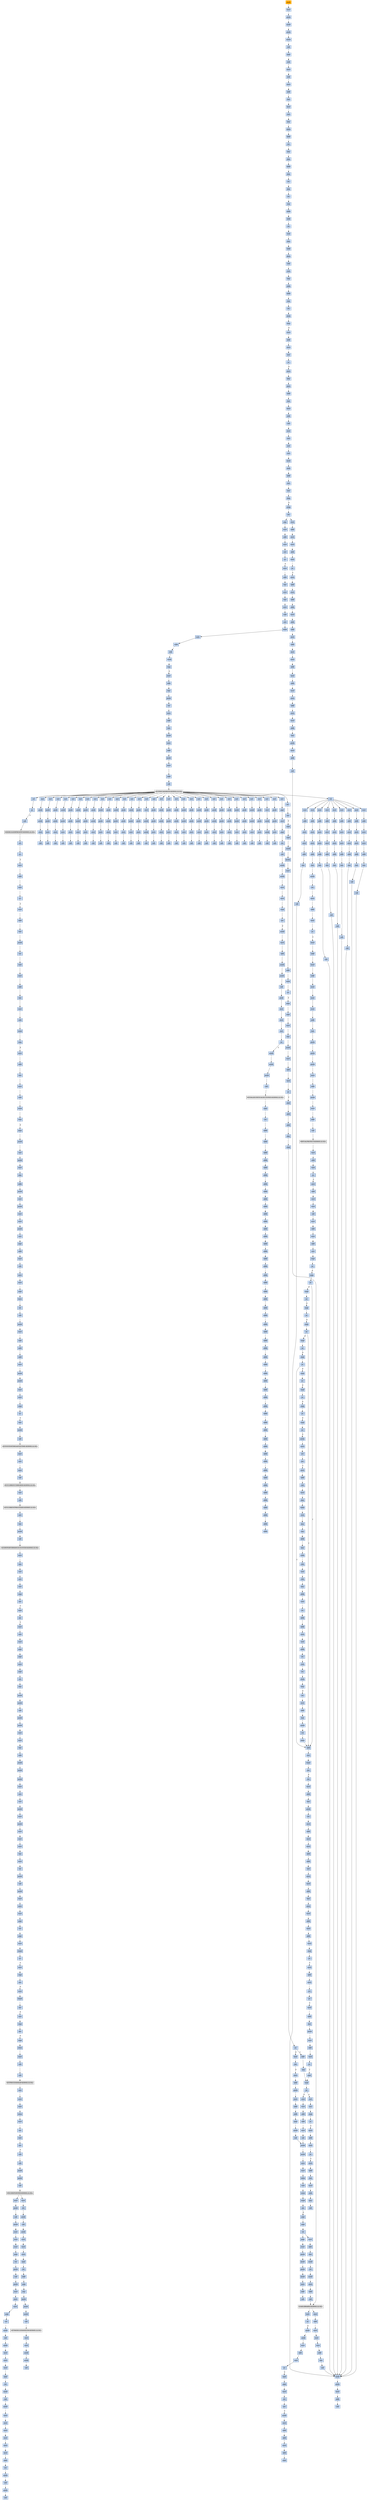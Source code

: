 strict digraph G {
	graph [bgcolor=transparent,
		name=G
	];
	node [color=lightsteelblue,
		fillcolor=lightsteelblue,
		shape=rectangle,
		style=filled
	];
	a0x00435060pushl_ebp	[color=lightgrey,
		fillcolor=orange,
		label=pushl];
	a0x00435061movl_esp_ebp	[label=movl];
	a0x00435060pushl_ebp -> a0x00435061movl_esp_ebp	[color="#000000"];
	a0x00435063pushl_ebx	[label=pushl];
	a0x00435061movl_esp_ebp -> a0x00435063pushl_ebx	[color="#000000"];
	a0x00435064pushl_esi	[label=pushl];
	a0x00435063pushl_ebx -> a0x00435064pushl_esi	[color="#000000"];
	a0x00435065pushl_edi	[label=pushl];
	a0x00435064pushl_esi -> a0x00435065pushl_edi	[color="#000000"];
	a0x00435066pusha_	[label=pusha];
	a0x00435065pushl_edi -> a0x00435066pusha_	[color="#000000"];
	a0x00435067call_0x0043506c	[label=call];
	a0x00435066pusha_ -> a0x00435067call_0x0043506c	[color="#000000"];
	a0x0043506cpopl_ebp	[label=popl];
	a0x00435067call_0x0043506c -> a0x0043506cpopl_ebp	[color="#000000"];
	a0x0043506dsubl_0x40286cUINT32_ebp	[label=subl];
	a0x0043506cpopl_ebp -> a0x0043506dsubl_0x40286cUINT32_ebp	[color="#000000"];
	a0x00435073movl_0x40345dUINT32_ecx	[label=movl];
	a0x0043506dsubl_0x40286cUINT32_ebp -> a0x00435073movl_0x40345dUINT32_ecx	[color="#000000"];
	a0x00435078subl_0x4028c6UINT32_ecx	[label=subl];
	a0x00435073movl_0x40345dUINT32_ecx -> a0x00435078subl_0x4028c6UINT32_ecx	[color="#000000"];
	a0x0043507emovl_ebp_edx	[label=movl];
	a0x00435078subl_0x4028c6UINT32_ecx -> a0x0043507emovl_ebp_edx	[color="#000000"];
	a0x00435080addl_0x4028c6UINT32_edx	[label=addl];
	a0x0043507emovl_ebp_edx -> a0x00435080addl_0x4028c6UINT32_edx	[color="#000000"];
	a0x00435086leal_edx__edi	[label=leal];
	a0x00435080addl_0x4028c6UINT32_edx -> a0x00435086leal_edx__edi	[color="#000000"];
	a0x00435088movl_edi_esi	[label=movl];
	a0x00435086leal_edx__edi -> a0x00435088movl_edi_esi	[color="#000000"];
	a0x0043508axorl_eax_eax	[label=xorl];
	a0x00435088movl_edi_esi -> a0x0043508axorl_eax_eax	[color="#000000"];
	a0x0043508cjmp_0x00435092	[label=jmp];
	a0x0043508axorl_eax_eax -> a0x0043508cjmp_0x00435092	[color="#000000"];
	a0x00435092lodsb_ds_esi__al	[label=lodsb];
	a0x0043508cjmp_0x00435092 -> a0x00435092lodsb_ds_esi__al	[color="#000000"];
	a0x00435093addb_0xffffffa5UINT8_al	[label=addb];
	a0x00435092lodsb_ds_esi__al -> a0x00435093addb_0xffffffa5UINT8_al	[color="#000000"];
	a0x00435095stc_	[label=stc];
	a0x00435093addb_0xffffffa5UINT8_al -> a0x00435095stc_	[color="#000000"];
	a0x00435096jmp_0x00435099	[label=jmp];
	a0x00435095stc_ -> a0x00435096jmp_0x00435099	[color="#000000"];
	a0x00435099jmp_0x0043509c	[label=jmp];
	a0x00435096jmp_0x00435099 -> a0x00435099jmp_0x0043509c	[color="#000000"];
	a0x0043509caddb_0xffffffdcUINT8_al	[label=addb];
	a0x00435099jmp_0x0043509c -> a0x0043509caddb_0xffffffdcUINT8_al	[color="#000000"];
	a0x0043509ejmp_0x004350a1	[label=jmp];
	a0x0043509caddb_0xffffffdcUINT8_al -> a0x0043509ejmp_0x004350a1	[color="#000000"];
	a0x004350a1stc_	[label=stc];
	a0x0043509ejmp_0x004350a1 -> a0x004350a1stc_	[color="#000000"];
	a0x004350a2jmp_0x004350a5	[label=jmp];
	a0x004350a1stc_ -> a0x004350a2jmp_0x004350a5	[color="#000000"];
	a0x004350a5stc_	[label=stc];
	a0x004350a2jmp_0x004350a5 -> a0x004350a5stc_	[color="#000000"];
	a0x004350a6nop_	[label=nop];
	a0x004350a5stc_ -> a0x004350a6nop_	[color="#000000"];
	a0x004350a7addb_0xffffffefUINT8_al	[label=addb];
	a0x004350a6nop_ -> a0x004350a7addb_0xffffffefUINT8_al	[color="#000000"];
	a0x004350a9subb_0xffffff99UINT8_al	[label=subb];
	a0x004350a7addb_0xffffffefUINT8_al -> a0x004350a9subb_0xffffff99UINT8_al	[color="#000000"];
	a0x004350abclc_	[label=clc];
	a0x004350a9subb_0xffffff99UINT8_al -> a0x004350abclc_	[color="#000000"];
	a0x004350acrorb_0xffffff9aUINT8_al	[label=rorb];
	a0x004350abclc_ -> a0x004350acrorb_0xffffff9aUINT8_al	[color="#000000"];
	a0x004350afjmp_0x004350b2	[label=jmp];
	a0x004350acrorb_0xffffff9aUINT8_al -> a0x004350afjmp_0x004350b2	[color="#000000"];
	a0x004350b2subb_0x74UINT8_al	[label=subb];
	a0x004350afjmp_0x004350b2 -> a0x004350b2subb_0x74UINT8_al	[color="#000000"];
	a0x004350b4decb_al	[label=decb];
	a0x004350b2subb_0x74UINT8_al -> a0x004350b4decb_al	[color="#000000"];
	a0x004350b6rolb_0xffffffc3UINT8_al	[label=rolb];
	a0x004350b4decb_al -> a0x004350b6rolb_0xffffffc3UINT8_al	[color="#000000"];
	a0x004350b9rorb_0x69UINT8_al	[label=rorb];
	a0x004350b6rolb_0xffffffc3UINT8_al -> a0x004350b9rorb_0x69UINT8_al	[color="#000000"];
	a0x004350bcnop_	[label=nop];
	a0x004350b9rorb_0x69UINT8_al -> a0x004350bcnop_	[color="#000000"];
	a0x004350bdsubb_0x15UINT8_al	[label=subb];
	a0x004350bcnop_ -> a0x004350bdsubb_0x15UINT8_al	[color="#000000"];
	a0x004350bfaddb_cl_al	[label=addb];
	a0x004350bdsubb_0x15UINT8_al -> a0x004350bfaddb_cl_al	[color="#000000"];
	a0x004350c1nop_	[label=nop];
	a0x004350bfaddb_cl_al -> a0x004350c1nop_	[color="#000000"];
	a0x004350c2clc_	[label=clc];
	a0x004350c1nop_ -> a0x004350c2clc_	[color="#000000"];
	a0x004350c3stosb_al_es_edi_	[label=stosb];
	a0x004350c2clc_ -> a0x004350c3stosb_al_es_edi_	[color="#000000"];
	a0x004350c4loop_0x00435092	[label=loop];
	a0x004350c3stosb_al_es_edi_ -> a0x004350c4loop_0x00435092	[color="#000000"];
	a0x004350c6movl_ebp_edx	[label=movl];
	a0x004350c4loop_0x00435092 -> a0x004350c6movl_ebp_edx	[color="#000000",
		label=F];
	a0x004350c8addl_0x40321fUINT32_edx	[label=addl];
	a0x004350c6movl_ebp_edx -> a0x004350c8addl_0x40321fUINT32_edx	[color="#000000"];
	a0x004350cemovl_0x20esp__eax	[label=movl];
	a0x004350c8addl_0x40321fUINT32_edx -> a0x004350cemovl_0x20esp__eax	[color="#000000"];
	a0x004350d2incl_eax	[label=incl];
	a0x004350cemovl_0x20esp__eax -> a0x004350d2incl_eax	[color="#000000"];
	a0x004350d3js_0x004350dd	[label=js];
	a0x004350d2incl_eax -> a0x004350d3js_0x004350dd	[color="#000000"];
	a0x004350d5movl_0x1UINT32_edx_	[label=movl];
	a0x004350d3js_0x004350dd -> a0x004350d5movl_0x1UINT32_edx_	[color="#000000",
		label=F];
	a0x004350dbjmp_0x004350e3	[label=jmp];
	a0x004350d5movl_0x1UINT32_edx_ -> a0x004350dbjmp_0x004350e3	[color="#000000"];
	a0x004350e3movl_ebp_edx	[label=movl];
	a0x004350dbjmp_0x004350e3 -> a0x004350e3movl_ebp_edx	[color="#000000"];
	a0x004350e5addl_0x402866UINT32_edx	[label=addl];
	a0x004350e3movl_ebp_edx -> a0x004350e5addl_0x402866UINT32_edx	[color="#000000"];
	a0x004350ebleal_edx__eax	[label=leal];
	a0x004350e5addl_0x402866UINT32_edx -> a0x004350ebleal_edx__eax	[color="#000000"];
	a0x004350edmovl_0x403065UINT32_ecx	[label=movl];
	a0x004350ebleal_edx__eax -> a0x004350edmovl_0x403065UINT32_ecx	[color="#000000"];
	a0x004350f2subl_0x402866UINT32_ecx	[label=subl];
	a0x004350edmovl_0x403065UINT32_ecx -> a0x004350f2subl_0x402866UINT32_ecx	[color="#000000"];
	a0x004350f8call_0x00435401	[label=call];
	a0x004350f2subl_0x402866UINT32_ecx -> a0x004350f8call_0x00435401	[color="#000000"];
	a0x00435401movl_eax_edi	[label=movl];
	a0x004350f8call_0x00435401 -> a0x00435401movl_eax_edi	[color="#000000"];
	a0x00435403xorl_eax_eax	[label=xorl];
	a0x00435401movl_eax_edi -> a0x00435403xorl_eax_eax	[color="#000000"];
	a0x00435405xorl_ebx_ebx	[label=xorl];
	a0x00435403xorl_eax_eax -> a0x00435405xorl_ebx_ebx	[color="#000000"];
	a0x00435407xorl_edx_edx	[label=xorl];
	a0x00435405xorl_ebx_ebx -> a0x00435407xorl_edx_edx	[color="#000000"];
	a0x00435409movb_edi__al	[label=movb];
	a0x00435407xorl_edx_edx -> a0x00435409movb_edi__al	[color="#000000"];
	a0x0043540bmull_edx_eax	[label=mull];
	a0x00435409movb_edi__al -> a0x0043540bmull_edx_eax	[color="#000000"];
	a0x0043540daddl_eax_ebx	[label=addl];
	a0x0043540bmull_edx_eax -> a0x0043540daddl_eax_ebx	[color="#000000"];
	a0x0043540fincl_edx	[label=incl];
	a0x0043540daddl_eax_ebx -> a0x0043540fincl_edx	[color="#000000"];
	a0x00435410incl_edi	[label=incl];
	a0x0043540fincl_edx -> a0x00435410incl_edi	[color="#000000"];
	a0x00435411loop_0x00435409	[label=loop];
	a0x00435410incl_edi -> a0x00435411loop_0x00435409	[color="#000000"];
	a0x00435413xchgl_eax_ebx	[label=xchgl];
	a0x00435411loop_0x00435409 -> a0x00435413xchgl_eax_ebx	[color="#000000",
		label=F];
	a0x00435414ret	[label=ret];
	a0x00435413xchgl_eax_ebx -> a0x00435414ret	[color="#000000"];
	a0x004350fdmovl_ebp_edx	[label=movl];
	a0x00435414ret -> a0x004350fdmovl_ebp_edx	[color="#000000"];
	a0x00435815jmp_0x00435819	[label=jmp];
	a0x00435414ret -> a0x00435815jmp_0x00435819	[color="#000000"];
	a0x004350ffaddl_0x40321bUINT32_edx	[label=addl];
	a0x004350fdmovl_ebp_edx -> a0x004350ffaddl_0x40321bUINT32_edx	[color="#000000"];
	a0x00435105movl_eax_edx_	[label=movl];
	a0x004350ffaddl_0x40321bUINT32_edx -> a0x00435105movl_eax_edx_	[color="#000000"];
	a0x00435107movl_ebp_edx	[label=movl];
	a0x00435105movl_eax_edx_ -> a0x00435107movl_ebp_edx	[color="#000000"];
	a0x00435109addl_0x403213UINT32_edx	[label=addl];
	a0x00435107movl_ebp_edx -> a0x00435109addl_0x403213UINT32_edx	[color="#000000"];
	a0x0043510ftestl_0x1UINT32_edx_	[label=testl];
	a0x00435109addl_0x403213UINT32_edx -> a0x0043510ftestl_0x1UINT32_edx_	[color="#000000"];
	a0x00435115je_0x0043515f	[label=je];
	a0x0043510ftestl_0x1UINT32_edx_ -> a0x00435115je_0x0043515f	[color="#000000"];
	a0x0043515fmovl_ebp_edx	[label=movl];
	a0x00435115je_0x0043515f -> a0x0043515fmovl_ebp_edx	[color="#000000",
		label=T];
	a0x00435161addl_0x40320bUINT32_edx	[label=addl];
	a0x0043515fmovl_ebp_edx -> a0x00435161addl_0x40320bUINT32_edx	[color="#000000"];
	a0x00435167movl_edx__eax	[label=movl];
	a0x00435161addl_0x40320bUINT32_edx -> a0x00435167movl_edx__eax	[color="#000000"];
	a0x00435169addl_0x3ceax__eax	[label=addl];
	a0x00435167movl_edx__eax -> a0x00435169addl_0x3ceax__eax	[color="#000000"];
	a0x0043516caddl_0x80UINT32_eax	[label=addl];
	a0x00435169addl_0x3ceax__eax -> a0x0043516caddl_0x80UINT32_eax	[color="#000000"];
	a0x00435171movl_eax__ecx	[label=movl];
	a0x0043516caddl_0x80UINT32_eax -> a0x00435171movl_eax__ecx	[color="#000000"];
	a0x00435173addl_edx__ecx	[label=addl];
	a0x00435171movl_eax__ecx -> a0x00435173addl_edx__ecx	[color="#000000"];
	a0x00435175addl_0x10UINT8_ecx	[label=addl];
	a0x00435173addl_edx__ecx -> a0x00435175addl_0x10UINT8_ecx	[color="#000000"];
	a0x00435178movl_ecx__eax	[label=movl];
	a0x00435175addl_0x10UINT8_ecx -> a0x00435178movl_ecx__eax	[color="#000000"];
	a0x0043517aaddl_edx__eax	[label=addl];
	a0x00435178movl_ecx__eax -> a0x0043517aaddl_edx__eax	[color="#000000"];
	a0x0043517cmovl_eax__ebx	[label=movl];
	a0x0043517aaddl_edx__eax -> a0x0043517cmovl_eax__ebx	[color="#000000"];
	a0x0043517emovl_ebp_edx	[label=movl];
	a0x0043517cmovl_eax__ebx -> a0x0043517emovl_ebp_edx	[color="#000000"];
	a0x00435180addl_0x403397UINT32_edx	[label=addl];
	a0x0043517emovl_ebp_edx -> a0x00435180addl_0x403397UINT32_edx	[color="#000000"];
	a0x00435186movl_ebx_edx_	[label=movl];
	a0x00435180addl_0x403397UINT32_edx -> a0x00435186movl_ebx_edx_	[color="#000000"];
	a0x00435188addl_0x4UINT8_eax	[label=addl];
	a0x00435186movl_ebx_edx_ -> a0x00435188addl_0x4UINT8_eax	[color="#000000"];
	a0x0043518bmovl_eax__ebx	[label=movl];
	a0x00435188addl_0x4UINT8_eax -> a0x0043518bmovl_eax__ebx	[color="#000000"];
	a0x0043518dmovl_ebp_edx	[label=movl];
	a0x0043518bmovl_eax__ebx -> a0x0043518dmovl_ebp_edx	[color="#000000"];
	a0x0043518faddl_0x40339bUINT32_edx	[label=addl];
	a0x0043518dmovl_ebp_edx -> a0x0043518faddl_0x40339bUINT32_edx	[color="#000000"];
	a0x00435195movl_ebx_edx_	[label=movl];
	a0x0043518faddl_0x40339bUINT32_edx -> a0x00435195movl_ebx_edx_	[color="#000000"];
	a0x00435197movl_ebp_edx	[label=movl];
	a0x00435195movl_ebx_edx_ -> a0x00435197movl_ebp_edx	[color="#000000"];
	a0x00435199addl_0x40339fUINT32_edx	[label=addl];
	a0x00435197movl_ebp_edx -> a0x00435199addl_0x40339fUINT32_edx	[color="#000000"];
	a0x0043519fleal_edx__eax	[label=leal];
	a0x00435199addl_0x40339fUINT32_edx -> a0x0043519fleal_edx__eax	[color="#000000"];
	a0x004351a1pushl_eax	[label=pushl];
	a0x0043519fleal_edx__eax -> a0x004351a1pushl_eax	[color="#000000"];
	a0x004351a2movl_ebp_edx	[label=movl];
	a0x004351a1pushl_eax -> a0x004351a2movl_ebp_edx	[color="#000000"];
	a0x004351a4addl_0x403397UINT32_edx	[label=addl];
	a0x004351a2movl_ebp_edx -> a0x004351a4addl_0x403397UINT32_edx	[color="#000000"];
	a0x004351aacall_edx_	[label=call];
	a0x004351a4addl_0x403397UINT32_edx -> a0x004351aacall_edx_	[color="#000000"];
	LOADLIBRARYA_KERNEL32_DLL	[color=lightgrey,
		fillcolor=lightgrey,
		label="LOADLIBRARYA-KERNEL32-DLL"];
	a0x004351aacall_edx_ -> LOADLIBRARYA_KERNEL32_DLL	[color="#000000"];
	a0x004351acmovl_ebp_edx	[label=movl];
	LOADLIBRARYA_KERNEL32_DLL -> a0x004351acmovl_ebp_edx	[color="#000000"];
	a0x0043567atestl_eax_eax	[label=testl];
	LOADLIBRARYA_KERNEL32_DLL -> a0x0043567atestl_eax_eax	[color="#000000"];
	a0x004351aeaddl_0x4033acUINT32_edx	[label=addl];
	a0x004351acmovl_ebp_edx -> a0x004351aeaddl_0x4033acUINT32_edx	[color="#000000"];
	a0x004351b4movl_eax_esi	[label=movl];
	a0x004351aeaddl_0x4033acUINT32_edx -> a0x004351b4movl_eax_esi	[color="#000000"];
	a0x004351b6movl_eax_edx_	[label=movl];
	a0x004351b4movl_eax_esi -> a0x004351b6movl_eax_edx_	[color="#000000"];
	a0x004351b8movl_ebp_edx	[label=movl];
	a0x004351b6movl_eax_edx_ -> a0x004351b8movl_ebp_edx	[color="#000000"];
	a0x004351baaddl_0x4033b0UINT32_edx	[label=addl];
	a0x004351b8movl_ebp_edx -> a0x004351baaddl_0x4033b0UINT32_edx	[color="#000000"];
	a0x004351c0leal_edx__eax	[label=leal];
	a0x004351baaddl_0x4033b0UINT32_edx -> a0x004351c0leal_edx__eax	[color="#000000"];
	a0x004351c2call_0x004352a5	[label=call];
	a0x004351c0leal_edx__eax -> a0x004351c2call_0x004352a5	[color="#000000"];
	a0x004352a5pushl_eax	[label=pushl];
	a0x004351c2call_0x004352a5 -> a0x004352a5pushl_eax	[color="#000000"];
	a0x004352a6pushl_esi	[label=pushl];
	a0x004352a5pushl_eax -> a0x004352a6pushl_esi	[color="#000000"];
	a0x004352a7movl_ebp_edx	[label=movl];
	a0x004352a6pushl_esi -> a0x004352a7movl_ebp_edx	[color="#000000"];
	a0x004352a9addl_0x40339bUINT32_edx	[label=addl];
	a0x004352a7movl_ebp_edx -> a0x004352a9addl_0x40339bUINT32_edx	[color="#000000"];
	a0x004352afcall_edx_	[label=call];
	a0x004352a9addl_0x40339bUINT32_edx -> a0x004352afcall_edx_	[color="#000000"];
	GETPROCADDRESS_KERNEL32_DLL	[color=lightgrey,
		fillcolor=lightgrey,
		label="GETPROCADDRESS-KERNEL32-DLL"];
	a0x004352b1ret	[label=ret];
	GETPROCADDRESS_KERNEL32_DLL -> a0x004352b1ret	[color="#000000"];
	a0x00435700orl_eax_eax	[label=orl];
	GETPROCADDRESS_KERNEL32_DLL -> a0x00435700orl_eax_eax	[color="#000000"];
	a0x00435884orl_eax_eax	[label=orl];
	GETPROCADDRESS_KERNEL32_DLL -> a0x00435884orl_eax_eax	[color="#000000"];
	a0x00408ff1xorl_0x00430348_eax	[label=xorl];
	GETPROCADDRESS_KERNEL32_DLL -> a0x00408ff1xorl_0x00430348_eax	[color="#000000"];
	a0x00409004xorl_0x00430348_eax	[label=xorl];
	GETPROCADDRESS_KERNEL32_DLL -> a0x00409004xorl_0x00430348_eax	[color="#000000"];
	a0x00409017xorl_0x00430348_eax	[label=xorl];
	GETPROCADDRESS_KERNEL32_DLL -> a0x00409017xorl_0x00430348_eax	[color="#000000"];
	a0x0040902axorl_0x00430348_eax	[label=xorl];
	GETPROCADDRESS_KERNEL32_DLL -> a0x0040902axorl_0x00430348_eax	[color="#000000"];
	a0x0040903dxorl_0x00430348_eax	[label=xorl];
	GETPROCADDRESS_KERNEL32_DLL -> a0x0040903dxorl_0x00430348_eax	[color="#000000"];
	a0x00409050xorl_0x00430348_eax	[label=xorl];
	GETPROCADDRESS_KERNEL32_DLL -> a0x00409050xorl_0x00430348_eax	[color="#000000"];
	a0x00409063xorl_0x00430348_eax	[label=xorl];
	GETPROCADDRESS_KERNEL32_DLL -> a0x00409063xorl_0x00430348_eax	[color="#000000"];
	a0x00409076xorl_0x00430348_eax	[label=xorl];
	GETPROCADDRESS_KERNEL32_DLL -> a0x00409076xorl_0x00430348_eax	[color="#000000"];
	a0x00409089xorl_0x00430348_eax	[label=xorl];
	GETPROCADDRESS_KERNEL32_DLL -> a0x00409089xorl_0x00430348_eax	[color="#000000"];
	a0x0040909cxorl_0x00430348_eax	[label=xorl];
	GETPROCADDRESS_KERNEL32_DLL -> a0x0040909cxorl_0x00430348_eax	[color="#000000"];
	a0x004090afxorl_0x00430348_eax	[label=xorl];
	GETPROCADDRESS_KERNEL32_DLL -> a0x004090afxorl_0x00430348_eax	[color="#000000"];
	a0x004090c2xorl_0x00430348_eax	[label=xorl];
	GETPROCADDRESS_KERNEL32_DLL -> a0x004090c2xorl_0x00430348_eax	[color="#000000"];
	a0x004090d5xorl_0x00430348_eax	[label=xorl];
	GETPROCADDRESS_KERNEL32_DLL -> a0x004090d5xorl_0x00430348_eax	[color="#000000"];
	a0x004090e8xorl_0x00430348_eax	[label=xorl];
	GETPROCADDRESS_KERNEL32_DLL -> a0x004090e8xorl_0x00430348_eax	[color="#000000"];
	a0x004090fbxorl_0x00430348_eax	[label=xorl];
	GETPROCADDRESS_KERNEL32_DLL -> a0x004090fbxorl_0x00430348_eax	[color="#000000"];
	a0x0040910exorl_0x00430348_eax	[label=xorl];
	GETPROCADDRESS_KERNEL32_DLL -> a0x0040910exorl_0x00430348_eax	[color="#000000"];
	a0x00409121xorl_0x00430348_eax	[label=xorl];
	GETPROCADDRESS_KERNEL32_DLL -> a0x00409121xorl_0x00430348_eax	[color="#000000"];
	a0x00409134xorl_0x00430348_eax	[label=xorl];
	GETPROCADDRESS_KERNEL32_DLL -> a0x00409134xorl_0x00430348_eax	[color="#000000"];
	a0x00409147xorl_0x00430348_eax	[label=xorl];
	GETPROCADDRESS_KERNEL32_DLL -> a0x00409147xorl_0x00430348_eax	[color="#000000"];
	a0x0040915axorl_0x00430348_eax	[label=xorl];
	GETPROCADDRESS_KERNEL32_DLL -> a0x0040915axorl_0x00430348_eax	[color="#000000"];
	a0x0040916dxorl_0x00430348_eax	[label=xorl];
	GETPROCADDRESS_KERNEL32_DLL -> a0x0040916dxorl_0x00430348_eax	[color="#000000"];
	a0x00409180xorl_0x00430348_eax	[label=xorl];
	GETPROCADDRESS_KERNEL32_DLL -> a0x00409180xorl_0x00430348_eax	[color="#000000"];
	a0x00409193xorl_0x00430348_eax	[label=xorl];
	GETPROCADDRESS_KERNEL32_DLL -> a0x00409193xorl_0x00430348_eax	[color="#000000"];
	a0x004091a6xorl_0x00430348_eax	[label=xorl];
	GETPROCADDRESS_KERNEL32_DLL -> a0x004091a6xorl_0x00430348_eax	[color="#000000"];
	a0x004091b9xorl_0x00430348_eax	[label=xorl];
	GETPROCADDRESS_KERNEL32_DLL -> a0x004091b9xorl_0x00430348_eax	[color="#000000"];
	a0x004091ccxorl_0x00430348_eax	[label=xorl];
	GETPROCADDRESS_KERNEL32_DLL -> a0x004091ccxorl_0x00430348_eax	[color="#000000"];
	a0x004091dfxorl_0x00430348_eax	[label=xorl];
	GETPROCADDRESS_KERNEL32_DLL -> a0x004091dfxorl_0x00430348_eax	[color="#000000"];
	a0x004091f2xorl_0x00430348_eax	[label=xorl];
	GETPROCADDRESS_KERNEL32_DLL -> a0x004091f2xorl_0x00430348_eax	[color="#000000"];
	a0x00409205xorl_0x00430348_eax	[label=xorl];
	GETPROCADDRESS_KERNEL32_DLL -> a0x00409205xorl_0x00430348_eax	[color="#000000"];
	a0x00409218xorl_0x00430348_eax	[label=xorl];
	GETPROCADDRESS_KERNEL32_DLL -> a0x00409218xorl_0x00430348_eax	[color="#000000"];
	a0x0040922bxorl_0x00430348_eax	[label=xorl];
	GETPROCADDRESS_KERNEL32_DLL -> a0x0040922bxorl_0x00430348_eax	[color="#000000"];
	a0x0040923exorl_0x00430348_eax	[label=xorl];
	GETPROCADDRESS_KERNEL32_DLL -> a0x0040923exorl_0x00430348_eax	[color="#000000"];
	a0x00409251xorl_0x00430348_eax	[label=xorl];
	GETPROCADDRESS_KERNEL32_DLL -> a0x00409251xorl_0x00430348_eax	[color="#000000"];
	a0x004351c7movl_ebp_edx	[label=movl];
	a0x004352b1ret -> a0x004351c7movl_ebp_edx	[color="#000000"];
	a0x004351e0movl_ebp_edx	[label=movl];
	a0x004352b1ret -> a0x004351e0movl_ebp_edx	[color="#000000"];
	a0x004351f9movl_ebp_edx	[label=movl];
	a0x004352b1ret -> a0x004351f9movl_ebp_edx	[color="#000000"];
	a0x00435212movl_ebp_edx	[label=movl];
	a0x004352b1ret -> a0x00435212movl_ebp_edx	[color="#000000"];
	a0x0043522bmovl_ebp_edx	[label=movl];
	a0x004352b1ret -> a0x0043522bmovl_ebp_edx	[color="#000000"];
	a0x00435244movl_ebp_edx	[label=movl];
	a0x004352b1ret -> a0x00435244movl_ebp_edx	[color="#000000"];
	a0x0043525dmovl_ebp_edx	[label=movl];
	a0x004352b1ret -> a0x0043525dmovl_ebp_edx	[color="#000000"];
	a0x00435276movl_ebp_edx	[label=movl];
	a0x004352b1ret -> a0x00435276movl_ebp_edx	[color="#000000"];
	a0x0043528fmovl_ebp_edx	[label=movl];
	a0x004352b1ret -> a0x0043528fmovl_ebp_edx	[color="#000000"];
	a0x004351c9addl_0x4033c1UINT32_edx	[label=addl];
	a0x004351c7movl_ebp_edx -> a0x004351c9addl_0x4033c1UINT32_edx	[color="#000000"];
	a0x004351cfmovl_eax_edx_	[label=movl];
	a0x004351c9addl_0x4033c1UINT32_edx -> a0x004351cfmovl_eax_edx_	[color="#000000"];
	a0x004351d1movl_ebp_edx	[label=movl];
	a0x004351cfmovl_eax_edx_ -> a0x004351d1movl_ebp_edx	[color="#000000"];
	a0x004351d3addl_0x4033c5UINT32_edx	[label=addl];
	a0x004351d1movl_ebp_edx -> a0x004351d3addl_0x4033c5UINT32_edx	[color="#000000"];
	a0x004351d9leal_edx__eax	[label=leal];
	a0x004351d3addl_0x4033c5UINT32_edx -> a0x004351d9leal_edx__eax	[color="#000000"];
	a0x004351dbcall_0x004352a5	[label=call];
	a0x004351d9leal_edx__eax -> a0x004351dbcall_0x004352a5	[color="#000000"];
	a0x004351dbcall_0x004352a5 -> a0x004352a5pushl_eax	[color="#000000"];
	a0x004351e2addl_0x4033d4UINT32_edx	[label=addl];
	a0x004351e0movl_ebp_edx -> a0x004351e2addl_0x4033d4UINT32_edx	[color="#000000"];
	a0x004351e8movl_eax_edx_	[label=movl];
	a0x004351e2addl_0x4033d4UINT32_edx -> a0x004351e8movl_eax_edx_	[color="#000000"];
	a0x004351eamovl_ebp_edx	[label=movl];
	a0x004351e8movl_eax_edx_ -> a0x004351eamovl_ebp_edx	[color="#000000"];
	a0x004351ecaddl_0x4033d8UINT32_edx	[label=addl];
	a0x004351eamovl_ebp_edx -> a0x004351ecaddl_0x4033d8UINT32_edx	[color="#000000"];
	a0x004351f2leal_edx__eax	[label=leal];
	a0x004351ecaddl_0x4033d8UINT32_edx -> a0x004351f2leal_edx__eax	[color="#000000"];
	a0x004351f4call_0x004352a5	[label=call];
	a0x004351f2leal_edx__eax -> a0x004351f4call_0x004352a5	[color="#000000"];
	a0x004351f4call_0x004352a5 -> a0x004352a5pushl_eax	[color="#000000"];
	a0x004351fbaddl_0x4033ebUINT32_edx	[label=addl];
	a0x004351f9movl_ebp_edx -> a0x004351fbaddl_0x4033ebUINT32_edx	[color="#000000"];
	a0x00435201movl_eax_edx_	[label=movl];
	a0x004351fbaddl_0x4033ebUINT32_edx -> a0x00435201movl_eax_edx_	[color="#000000"];
	a0x00435203movl_ebp_edx	[label=movl];
	a0x00435201movl_eax_edx_ -> a0x00435203movl_ebp_edx	[color="#000000"];
	a0x00435205addl_0x4033efUINT32_edx	[label=addl];
	a0x00435203movl_ebp_edx -> a0x00435205addl_0x4033efUINT32_edx	[color="#000000"];
	a0x0043520bleal_edx__eax	[label=leal];
	a0x00435205addl_0x4033efUINT32_edx -> a0x0043520bleal_edx__eax	[color="#000000"];
	a0x0043520dcall_0x004352a5	[label=call];
	a0x0043520bleal_edx__eax -> a0x0043520dcall_0x004352a5	[color="#000000"];
	a0x0043520dcall_0x004352a5 -> a0x004352a5pushl_eax	[color="#000000"];
	a0x00435214addl_0x4033fbUINT32_edx	[label=addl];
	a0x00435212movl_ebp_edx -> a0x00435214addl_0x4033fbUINT32_edx	[color="#000000"];
	a0x0043521amovl_eax_edx_	[label=movl];
	a0x00435214addl_0x4033fbUINT32_edx -> a0x0043521amovl_eax_edx_	[color="#000000"];
	a0x0043521cmovl_ebp_edx	[label=movl];
	a0x0043521amovl_eax_edx_ -> a0x0043521cmovl_ebp_edx	[color="#000000"];
	a0x0043521eaddl_0x4033ffUINT32_edx	[label=addl];
	a0x0043521cmovl_ebp_edx -> a0x0043521eaddl_0x4033ffUINT32_edx	[color="#000000"];
	a0x00435224leal_edx__eax	[label=leal];
	a0x0043521eaddl_0x4033ffUINT32_edx -> a0x00435224leal_edx__eax	[color="#000000"];
	a0x00435226call_0x004352a5	[label=call];
	a0x00435224leal_edx__eax -> a0x00435226call_0x004352a5	[color="#000000"];
	a0x00435226call_0x004352a5 -> a0x004352a5pushl_eax	[color="#000000"];
	a0x0043522daddl_0x40340bUINT32_edx	[label=addl];
	a0x0043522bmovl_ebp_edx -> a0x0043522daddl_0x40340bUINT32_edx	[color="#000000"];
	a0x00435233movl_eax_edx_	[label=movl];
	a0x0043522daddl_0x40340bUINT32_edx -> a0x00435233movl_eax_edx_	[color="#000000"];
	a0x00435235movl_ebp_edx	[label=movl];
	a0x00435233movl_eax_edx_ -> a0x00435235movl_ebp_edx	[color="#000000"];
	a0x00435237addl_0x40340fUINT32_edx	[label=addl];
	a0x00435235movl_ebp_edx -> a0x00435237addl_0x40340fUINT32_edx	[color="#000000"];
	a0x0043523dleal_edx__eax	[label=leal];
	a0x00435237addl_0x40340fUINT32_edx -> a0x0043523dleal_edx__eax	[color="#000000"];
	a0x0043523fcall_0x004352a5	[label=call];
	a0x0043523dleal_edx__eax -> a0x0043523fcall_0x004352a5	[color="#000000"];
	a0x0043523fcall_0x004352a5 -> a0x004352a5pushl_eax	[color="#000000"];
	a0x00435246addl_0x40341aUINT32_edx	[label=addl];
	a0x00435244movl_ebp_edx -> a0x00435246addl_0x40341aUINT32_edx	[color="#000000"];
	a0x0043524cmovl_eax_edx_	[label=movl];
	a0x00435246addl_0x40341aUINT32_edx -> a0x0043524cmovl_eax_edx_	[color="#000000"];
	a0x0043524emovl_ebp_edx	[label=movl];
	a0x0043524cmovl_eax_edx_ -> a0x0043524emovl_ebp_edx	[color="#000000"];
	a0x00435250addl_0x40341eUINT32_edx	[label=addl];
	a0x0043524emovl_ebp_edx -> a0x00435250addl_0x40341eUINT32_edx	[color="#000000"];
	a0x00435256leal_edx__eax	[label=leal];
	a0x00435250addl_0x40341eUINT32_edx -> a0x00435256leal_edx__eax	[color="#000000"];
	a0x00435258call_0x004352a5	[label=call];
	a0x00435256leal_edx__eax -> a0x00435258call_0x004352a5	[color="#000000"];
	a0x00435258call_0x004352a5 -> a0x004352a5pushl_eax	[color="#000000"];
	a0x0043525faddl_0x403427UINT32_edx	[label=addl];
	a0x0043525dmovl_ebp_edx -> a0x0043525faddl_0x403427UINT32_edx	[color="#000000"];
	a0x00435265movl_eax_edx_	[label=movl];
	a0x0043525faddl_0x403427UINT32_edx -> a0x00435265movl_eax_edx_	[color="#000000"];
	a0x00435267movl_ebp_edx	[label=movl];
	a0x00435265movl_eax_edx_ -> a0x00435267movl_ebp_edx	[color="#000000"];
	a0x00435269addl_0x40342bUINT32_edx	[label=addl];
	a0x00435267movl_ebp_edx -> a0x00435269addl_0x40342bUINT32_edx	[color="#000000"];
	a0x0043526fleal_edx__eax	[label=leal];
	a0x00435269addl_0x40342bUINT32_edx -> a0x0043526fleal_edx__eax	[color="#000000"];
	a0x00435271call_0x004352a5	[label=call];
	a0x0043526fleal_edx__eax -> a0x00435271call_0x004352a5	[color="#000000"];
	a0x00435271call_0x004352a5 -> a0x004352a5pushl_eax	[color="#000000"];
	a0x00435278addl_0x403437UINT32_edx	[label=addl];
	a0x00435276movl_ebp_edx -> a0x00435278addl_0x403437UINT32_edx	[color="#000000"];
	a0x0043527emovl_eax_edx_	[label=movl];
	a0x00435278addl_0x403437UINT32_edx -> a0x0043527emovl_eax_edx_	[color="#000000"];
	a0x00435280movl_ebp_edx	[label=movl];
	a0x0043527emovl_eax_edx_ -> a0x00435280movl_ebp_edx	[color="#000000"];
	a0x00435282addl_0x40343bUINT32_edx	[label=addl];
	a0x00435280movl_ebp_edx -> a0x00435282addl_0x40343bUINT32_edx	[color="#000000"];
	a0x00435288leal_edx__eax	[label=leal];
	a0x00435282addl_0x40343bUINT32_edx -> a0x00435288leal_edx__eax	[color="#000000"];
	a0x0043528acall_0x004352a5	[label=call];
	a0x00435288leal_edx__eax -> a0x0043528acall_0x004352a5	[color="#000000"];
	a0x0043528acall_0x004352a5 -> a0x004352a5pushl_eax	[color="#000000"];
	a0x00435291addl_0x403447UINT32_edx	[label=addl];
	a0x0043528fmovl_ebp_edx -> a0x00435291addl_0x403447UINT32_edx	[color="#000000"];
	a0x00435297movl_eax_edx_	[label=movl];
	a0x00435291addl_0x403447UINT32_edx -> a0x00435297movl_eax_edx_	[color="#000000"];
	a0x00435299movl_ebp_edx	[label=movl];
	a0x00435297movl_eax_edx_ -> a0x00435299movl_ebp_edx	[color="#000000"];
	a0x0043529baddl_0x402ab2UINT32_edx	[label=addl];
	a0x00435299movl_ebp_edx -> a0x0043529baddl_0x402ab2UINT32_edx	[color="#000000"];
	a0x004352a1leal_edx__eax	[label=leal];
	a0x0043529baddl_0x402ab2UINT32_edx -> a0x004352a1leal_edx__eax	[color="#000000"];
	a0x004352a3pushl_eax	[label=pushl];
	a0x004352a1leal_edx__eax -> a0x004352a3pushl_eax	[color="#000000"];
	a0x004352a4ret	[label=ret];
	a0x004352a3pushl_eax -> a0x004352a4ret	[color="#000000"];
	a0x004352b2movl_ebp_edx	[label=movl];
	a0x004352a4ret -> a0x004352b2movl_ebp_edx	[color="#000000"];
	a0x004352b4addl_0x403213UINT32_edx	[label=addl];
	a0x004352b2movl_ebp_edx -> a0x004352b4addl_0x403213UINT32_edx	[color="#000000"];
	a0x004352batestl_0x10UINT32_edx_	[label=testl];
	a0x004352b4addl_0x403213UINT32_edx -> a0x004352batestl_0x10UINT32_edx_	[color="#000000"];
	a0x004352c0je_0x004352fd	[label=je];
	a0x004352batestl_0x10UINT32_edx_ -> a0x004352c0je_0x004352fd	[color="#000000"];
	a0x004352fdmovl_ebp_edx	[label=movl];
	a0x004352c0je_0x004352fd -> a0x004352fdmovl_ebp_edx	[color="#000000",
		label=T];
	a0x004352ffaddl_0x40320bUINT32_edx	[label=addl];
	a0x004352fdmovl_ebp_edx -> a0x004352ffaddl_0x40320bUINT32_edx	[color="#000000"];
	a0x00435305movl_edx__edi	[label=movl];
	a0x004352ffaddl_0x40320bUINT32_edx -> a0x00435305movl_edx__edi	[color="#000000"];
	a0x00435307addl_0x3cedi__edi	[label=addl];
	a0x00435305movl_edx__edi -> a0x00435307addl_0x3cedi__edi	[color="#000000"];
	a0x0043530amovl_edx__esi	[label=movl];
	a0x00435307addl_0x3cedi__edi -> a0x0043530amovl_edx__esi	[color="#000000"];
	a0x0043530cmovl_0x54edi__ecx	[label=movl];
	a0x0043530amovl_edx__esi -> a0x0043530cmovl_0x54edi__ecx	[color="#000000"];
	a0x0043530fmovl_ebp_edx	[label=movl];
	a0x0043530cmovl_0x54edi__ecx -> a0x0043530fmovl_ebp_edx	[color="#000000"];
	a0x00435311addl_0x403479UINT32_edx	[label=addl];
	a0x0043530fmovl_ebp_edx -> a0x00435311addl_0x403479UINT32_edx	[color="#000000"];
	a0x00435317leal_edx__eax	[label=leal];
	a0x00435311addl_0x403479UINT32_edx -> a0x00435317leal_edx__eax	[color="#000000"];
	a0x00435319pushl_eax	[label=pushl];
	a0x00435317leal_edx__eax -> a0x00435319pushl_eax	[color="#000000"];
	a0x0043531apushl_0x4UINT8	[label=pushl];
	a0x00435319pushl_eax -> a0x0043531apushl_0x4UINT8	[color="#000000"];
	a0x0043531cpushl_ecx	[label=pushl];
	a0x0043531apushl_0x4UINT8 -> a0x0043531cpushl_ecx	[color="#000000"];
	a0x0043531dmovl_ebp_edx	[label=movl];
	a0x0043531cpushl_ecx -> a0x0043531dmovl_ebp_edx	[color="#000000"];
	a0x0043531faddl_0x40320bUINT32_edx	[label=addl];
	a0x0043531dmovl_ebp_edx -> a0x0043531faddl_0x40320bUINT32_edx	[color="#000000"];
	a0x00435325pushl_edx_	[label=pushl];
	a0x0043531faddl_0x40320bUINT32_edx -> a0x00435325pushl_edx_	[color="#000000"];
	a0x00435327movl_ebp_edx	[label=movl];
	a0x00435325pushl_edx_ -> a0x00435327movl_ebp_edx	[color="#000000"];
	a0x00435329addl_0x4033d4UINT32_edx	[label=addl];
	a0x00435327movl_ebp_edx -> a0x00435329addl_0x4033d4UINT32_edx	[color="#000000"];
	a0x0043532fcall_edx_	[label=call];
	a0x00435329addl_0x4033d4UINT32_edx -> a0x0043532fcall_edx_	[color="#000000"];
	VIRTUALPROTECT_KERNEL32_DLL	[color=lightgrey,
		fillcolor=lightgrey,
		label="VIRTUALPROTECT-KERNEL32-DLL"];
	a0x0043532fcall_edx_ -> VIRTUALPROTECT_KERNEL32_DLL	[color="#000000"];
	a0x00435331movl_ebp_edx	[label=movl];
	VIRTUALPROTECT_KERNEL32_DLL -> a0x00435331movl_ebp_edx	[color="#000000"];
	a0x00435333addl_0x403213UINT32_edx	[label=addl];
	a0x00435331movl_ebp_edx -> a0x00435333addl_0x403213UINT32_edx	[color="#000000"];
	a0x00435339testl_0x8UINT32_edx_	[label=testl];
	a0x00435333addl_0x403213UINT32_edx -> a0x00435339testl_0x8UINT32_edx_	[color="#000000"];
	a0x0043533fje_0x0043542e	[label=je];
	a0x00435339testl_0x8UINT32_edx_ -> a0x0043533fje_0x0043542e	[color="#000000"];
	a0x0043542emovl_ebp_edx	[label=movl];
	a0x0043533fje_0x0043542e -> a0x0043542emovl_ebp_edx	[color="#000000",
		label=T];
	a0x00435430addl_0x40320bUINT32_edx	[label=addl];
	a0x0043542emovl_ebp_edx -> a0x00435430addl_0x40320bUINT32_edx	[color="#000000"];
	a0x00435436movl_edx__eax	[label=movl];
	a0x00435430addl_0x40320bUINT32_edx -> a0x00435436movl_edx__eax	[color="#000000"];
	a0x00435438movl_0x1UINT32_ebx	[label=movl];
	a0x00435436movl_edx__eax -> a0x00435438movl_0x1UINT32_ebx	[color="#000000"];
	a0x0043543dcall_0x00435494	[label=call];
	a0x00435438movl_0x1UINT32_ebx -> a0x0043543dcall_0x00435494	[color="#000000"];
	a0x00435494movl_eax_edi	[label=movl];
	a0x0043543dcall_0x00435494 -> a0x00435494movl_eax_edi	[color="#000000"];
	a0x00435496addl_0x3cedi__edi	[label=addl];
	a0x00435494movl_eax_edi -> a0x00435496addl_0x3cedi__edi	[color="#000000"];
	a0x00435499movl_edi_esi	[label=movl];
	a0x00435496addl_0x3cedi__edi -> a0x00435499movl_edi_esi	[color="#000000"];
	a0x0043549baddl_0xf8UINT32_esi	[label=addl];
	a0x00435499movl_edi_esi -> a0x0043549baddl_0xf8UINT32_esi	[color="#000000"];
	a0x004354a1xorl_edx_edx	[label=xorl];
	a0x0043549baddl_0xf8UINT32_esi -> a0x004354a1xorl_edx_edx	[color="#000000"];
	a0x004354a3cmpl_0x63727372UINT32_ds_esi_	[label=cmpl];
	a0x004354a1xorl_edx_edx -> a0x004354a3cmpl_0x63727372UINT32_ds_esi_	[color="#000000"];
	a0x004354aaje_0x0043553f	[label=je];
	a0x004354a3cmpl_0x63727372UINT32_ds_esi_ -> a0x004354aaje_0x0043553f	[color="#000000"];
	a0x004354b0cmpl_0x7273722eUINT32_ds_esi_	[label=cmpl];
	a0x004354aaje_0x0043553f -> a0x004354b0cmpl_0x7273722eUINT32_ds_esi_	[color="#000000",
		label=F];
	a0x004354b7je_0x0043553f	[label=je];
	a0x004354b0cmpl_0x7273722eUINT32_ds_esi_ -> a0x004354b7je_0x0043553f	[color="#000000"];
	a0x004354bdcmpl_0x6f6c6572UINT32_ds_esi_	[label=cmpl];
	a0x004354b7je_0x0043553f -> a0x004354bdcmpl_0x6f6c6572UINT32_ds_esi_	[color="#000000",
		label=F];
	a0x0043553faddl_0x28UINT8_esi	[label=addl];
	a0x004354b7je_0x0043553f -> a0x0043553faddl_0x28UINT8_esi	[color="#000000",
		label=T];
	a0x004354c4je_0x0043553f	[label=je];
	a0x004354bdcmpl_0x6f6c6572UINT32_ds_esi_ -> a0x004354c4je_0x0043553f	[color="#000000"];
	a0x004354c6cmpl_0x6c65722eUINT32_ds_esi_	[label=cmpl];
	a0x004354c4je_0x0043553f -> a0x004354c6cmpl_0x6c65722eUINT32_ds_esi_	[color="#000000",
		label=F];
	a0x004354cdje_0x0043553f	[label=je];
	a0x004354c6cmpl_0x6c65722eUINT32_ds_esi_ -> a0x004354cdje_0x0043553f	[color="#000000"];
	a0x004354cfcmpl_0x4379UINT32_ds_esi_	[label=cmpl];
	a0x004354cdje_0x0043553f -> a0x004354cfcmpl_0x4379UINT32_ds_esi_	[color="#000000",
		label=F];
	a0x004354d6je_0x0043553f	[label=je];
	a0x004354cfcmpl_0x4379UINT32_ds_esi_ -> a0x004354d6je_0x0043553f	[color="#000000"];
	a0x004354d8cmpl_0x6164652eUINT32_ds_esi_	[label=cmpl];
	a0x004354d6je_0x0043553f -> a0x004354d8cmpl_0x6164652eUINT32_ds_esi_	[color="#000000",
		label=F];
	a0x004354d6je_0x0043553f -> a0x0043553faddl_0x28UINT8_esi	[color="#000000",
		label=T];
	a0x004354dfje_0x0043553f	[label=je];
	a0x004354d8cmpl_0x6164652eUINT32_ds_esi_ -> a0x004354dfje_0x0043553f	[color="#000000"];
	a0x004354e1cmpl_0x6164722eUINT32_ds_esi_	[label=cmpl];
	a0x004354dfje_0x0043553f -> a0x004354e1cmpl_0x6164722eUINT32_ds_esi_	[color="#000000",
		label=F];
	a0x004354e8je_0x0043553f	[label=je];
	a0x004354e1cmpl_0x6164722eUINT32_ds_esi_ -> a0x004354e8je_0x0043553f	[color="#000000"];
	a0x004354eacmpl_0x6164692eUINT32_ds_esi_	[label=cmpl];
	a0x004354e8je_0x0043553f -> a0x004354eacmpl_0x6164692eUINT32_ds_esi_	[color="#000000",
		label=F];
	a0x004354e8je_0x0043553f -> a0x0043553faddl_0x28UINT8_esi	[color="#000000",
		label=T];
	a0x004354f1je_0x0043553f	[label=je];
	a0x004354eacmpl_0x6164692eUINT32_ds_esi_ -> a0x004354f1je_0x0043553f	[color="#000000"];
	a0x004354f3cmpl_0x736c742eUINT32_ds_esi_	[label=cmpl];
	a0x004354f1je_0x0043553f -> a0x004354f3cmpl_0x736c742eUINT32_ds_esi_	[color="#000000",
		label=F];
	a0x004354faje_0x0043553f	[label=je];
	a0x004354f3cmpl_0x736c742eUINT32_ds_esi_ -> a0x004354faje_0x0043553f	[color="#000000"];
	a0x004354fccmpl_0x0UINT8_ds_0x14esi_	[label=cmpl];
	a0x004354faje_0x0043553f -> a0x004354fccmpl_0x0UINT8_ds_0x14esi_	[color="#000000",
		label=F];
	a0x00435501je_0x0043553f	[label=je];
	a0x004354fccmpl_0x0UINT8_ds_0x14esi_ -> a0x00435501je_0x0043553f	[color="#000000"];
	a0x00435503cmpl_0x0UINT8_ds_0x10esi_	[label=cmpl];
	a0x00435501je_0x0043553f -> a0x00435503cmpl_0x0UINT8_ds_0x10esi_	[color="#000000",
		label=F];
	a0x00435508je_0x0043553f	[label=je];
	a0x00435503cmpl_0x0UINT8_ds_0x10esi_ -> a0x00435508je_0x0043553f	[color="#000000"];
	a0x0043550apusha_	[label=pusha];
	a0x00435508je_0x0043553f -> a0x0043550apusha_	[color="#000000",
		label=F];
	a0x0043550bmovl_ds_0x10esi__ecx	[label=movl];
	a0x0043550apusha_ -> a0x0043550bmovl_ds_0x10esi__ecx	[color="#000000"];
	a0x0043550forl_ebx_ebx	[label=orl];
	a0x0043550bmovl_ds_0x10esi__ecx -> a0x0043550forl_ebx_ebx	[color="#000000"];
	a0x00435511jne_0x00435520	[label=jne];
	a0x0043550forl_ebx_ebx -> a0x00435511jne_0x00435520	[color="#000000"];
	a0x00435520movl_ds_0xcesi__esi	[label=movl];
	a0x00435511jne_0x00435520 -> a0x00435520movl_ds_0xcesi__esi	[color="#000000",
		label=T];
	a0x00435524addl_eax_esi	[label=addl];
	a0x00435520movl_ds_0xcesi__esi -> a0x00435524addl_eax_esi	[color="#000000"];
	a0x00435526call_0x0043544e	[label=call];
	a0x00435524addl_eax_esi -> a0x00435526call_0x0043544e	[color="#000000"];
	a0x0043544emovl_esi_edi	[label=movl];
	a0x00435526call_0x0043544e -> a0x0043544emovl_esi_edi	[color="#000000"];
	a0x00435450jmp_0x00435456	[label=jmp];
	a0x0043544emovl_esi_edi -> a0x00435450jmp_0x00435456	[color="#000000"];
	a0x00435456lodsb_ds_esi__al	[label=lodsb];
	a0x00435450jmp_0x00435456 -> a0x00435456lodsb_ds_esi__al	[color="#000000"];
	a0x00435457rorb_0x38UINT8_al	[label=rorb];
	a0x00435456lodsb_ds_esi__al -> a0x00435457rorb_0x38UINT8_al	[color="#000000"];
	a0x0043545ajmp_0x0043545d	[label=jmp];
	a0x00435457rorb_0x38UINT8_al -> a0x0043545ajmp_0x0043545d	[color="#000000"];
	a0x0043545dnop_	[label=nop];
	a0x0043545ajmp_0x0043545d -> a0x0043545dnop_	[color="#000000"];
	a0x0043545eaddb_cl_al	[label=addb];
	a0x0043545dnop_ -> a0x0043545eaddb_cl_al	[color="#000000"];
	a0x00435460jmp_0x00435463	[label=jmp];
	a0x0043545eaddb_cl_al -> a0x00435460jmp_0x00435463	[color="#000000"];
	a0x00435463subb_0xffffffa1UINT8_al	[label=subb];
	a0x00435460jmp_0x00435463 -> a0x00435463subb_0xffffffa1UINT8_al	[color="#000000"];
	a0x00435465rolb_0xffffffd6UINT8_al	[label=rolb];
	a0x00435463subb_0xffffffa1UINT8_al -> a0x00435465rolb_0xffffffd6UINT8_al	[color="#000000"];
	a0x00435468rorb_0x5eUINT8_al	[label=rorb];
	a0x00435465rolb_0xffffffd6UINT8_al -> a0x00435468rorb_0x5eUINT8_al	[color="#000000"];
	a0x0043546brolb_0x72UINT8_al	[label=rolb];
	a0x00435468rorb_0x5eUINT8_al -> a0x0043546brolb_0x72UINT8_al	[color="#000000"];
	a0x0043546ejmp_0x00435471	[label=jmp];
	a0x0043546brolb_0x72UINT8_al -> a0x0043546ejmp_0x00435471	[color="#000000"];
	a0x00435471addb_0x1dUINT8_al	[label=addb];
	a0x0043546ejmp_0x00435471 -> a0x00435471addb_0x1dUINT8_al	[color="#000000"];
	a0x00435473rorb_0x47UINT8_al	[label=rorb];
	a0x00435471addb_0x1dUINT8_al -> a0x00435473rorb_0x47UINT8_al	[color="#000000"];
	a0x00435476clc_	[label=clc];
	a0x00435473rorb_0x47UINT8_al -> a0x00435476clc_	[color="#000000"];
	a0x00435477addb_0xffffff8fUINT8_al	[label=addb];
	a0x00435476clc_ -> a0x00435477addb_0xffffff8fUINT8_al	[color="#000000"];
	a0x00435479addb_0x35UINT8_al	[label=addb];
	a0x00435477addb_0xffffff8fUINT8_al -> a0x00435479addb_0x35UINT8_al	[color="#000000"];
	a0x0043547bxorb_0x22UINT8_al	[label=xorb];
	a0x00435479addb_0x35UINT8_al -> a0x0043547bxorb_0x22UINT8_al	[color="#000000"];
	a0x0043547drorb_0x6bUINT8_al	[label=rorb];
	a0x0043547bxorb_0x22UINT8_al -> a0x0043547drorb_0x6bUINT8_al	[color="#000000"];
	a0x00435480addb_0x6aUINT8_al	[label=addb];
	a0x0043547drorb_0x6bUINT8_al -> a0x00435480addb_0x6aUINT8_al	[color="#000000"];
	a0x00435482clc_	[label=clc];
	a0x00435480addb_0x6aUINT8_al -> a0x00435482clc_	[color="#000000"];
	a0x00435483rorb_0xffffff82UINT8_al	[label=rorb];
	a0x00435482clc_ -> a0x00435483rorb_0xffffff82UINT8_al	[color="#000000"];
	a0x00435486stc_	[label=stc];
	a0x00435483rorb_0xffffff82UINT8_al -> a0x00435486stc_	[color="#000000"];
	a0x00435487stosb_al_es_edi_	[label=stosb];
	a0x00435486stc_ -> a0x00435487stosb_al_es_edi_	[color="#000000"];
	a0x00435488loop_0x00435456	[label=loop];
	a0x00435487stosb_al_es_edi_ -> a0x00435488loop_0x00435456	[color="#000000"];
	a0x0043548aret	[label=ret];
	a0x00435488loop_0x00435456 -> a0x0043548aret	[color="#000000",
		label=F];
	a0x0043552bmovl_ebp_edx	[label=movl];
	a0x0043548aret -> a0x0043552bmovl_ebp_edx	[color="#000000"];
	a0x0043552daddl_0x402d3eUINT32_edx	[label=addl];
	a0x0043552bmovl_ebp_edx -> a0x0043552daddl_0x402d3eUINT32_edx	[color="#000000"];
	a0x00435533leal_edx__eax	[label=leal];
	a0x0043552daddl_0x402d3eUINT32_edx -> a0x00435533leal_edx__eax	[color="#000000"];
	a0x00435535pushl_eax	[label=pushl];
	a0x00435533leal_edx__eax -> a0x00435535pushl_eax	[color="#000000"];
	a0x00435536ret	[label=ret];
	a0x00435535pushl_eax -> a0x00435536ret	[color="#000000"];
	a0x0043553epopa_	[label=popa];
	a0x00435536ret -> a0x0043553epopa_	[color="#000000"];
	a0x0043553epopa_ -> a0x0043553faddl_0x28UINT8_esi	[color="#000000"];
	a0x00435542incl_edx	[label=incl];
	a0x0043553faddl_0x28UINT8_esi -> a0x00435542incl_edx	[color="#000000"];
	a0x00435543cmpw_ds_0x6edi__dx	[label=cmpw];
	a0x00435542incl_edx -> a0x00435543cmpw_ds_0x6edi__dx	[color="#000000"];
	a0x00435548jne_0x004354a3	[label=jne];
	a0x00435543cmpw_ds_0x6edi__dx -> a0x00435548jne_0x004354a3	[color="#000000"];
	a0x0043554eret	[label=ret];
	a0x00435548jne_0x004354a3 -> a0x0043554eret	[color="#000000",
		label=F];
	a0x00435442movl_ebp_edx	[label=movl];
	a0x0043554eret -> a0x00435442movl_ebp_edx	[color="#000000"];
	a0x00435444addl_0x402d4fUINT32_edx	[label=addl];
	a0x00435442movl_ebp_edx -> a0x00435444addl_0x402d4fUINT32_edx	[color="#000000"];
	a0x0043544aleal_edx__eax	[label=leal];
	a0x00435444addl_0x402d4fUINT32_edx -> a0x0043544aleal_edx__eax	[color="#000000"];
	a0x0043544cpushl_eax	[label=pushl];
	a0x0043544aleal_edx__eax -> a0x0043544cpushl_eax	[color="#000000"];
	a0x0043544dret	[label=ret];
	a0x0043544cpushl_eax -> a0x0043544dret	[color="#000000"];
	a0x0043554fmovl_ebp_edx	[label=movl];
	a0x0043544dret -> a0x0043554fmovl_ebp_edx	[color="#000000"];
	a0x00435551addl_0x40320bUINT32_edx	[label=addl];
	a0x0043554fmovl_ebp_edx -> a0x00435551addl_0x40320bUINT32_edx	[color="#000000"];
	a0x00435557movl_edx__ebx	[label=movl];
	a0x00435551addl_0x40320bUINT32_edx -> a0x00435557movl_edx__ebx	[color="#000000"];
	a0x00435559movl_ebp_edx	[label=movl];
	a0x00435557movl_edx__ebx -> a0x00435559movl_ebp_edx	[color="#000000"];
	a0x0043555baddl_0x40320fUINT32_edx	[label=addl];
	a0x00435559movl_ebp_edx -> a0x0043555baddl_0x40320fUINT32_edx	[color="#000000"];
	a0x00435561addl_edx__ebx	[label=addl];
	a0x0043555baddl_0x40320fUINT32_edx -> a0x00435561addl_edx__ebx	[color="#000000"];
	a0x00435563rorl_0x7UINT8_ebx	[label=rorl];
	a0x00435561addl_edx__ebx -> a0x00435563rorl_0x7UINT8_ebx	[color="#000000"];
	a0x00435566movl_ebx_0x10esp_	[label=movl];
	a0x00435563rorl_0x7UINT8_ebx -> a0x00435566movl_ebx_0x10esp_	[color="#000000"];
	a0x0043556amovl_ebp_edx	[label=movl];
	a0x00435566movl_ebx_0x10esp_ -> a0x0043556amovl_ebp_edx	[color="#000000"];
	a0x0043556caddl_0x40310bUINT32_edx	[label=addl];
	a0x0043556amovl_ebp_edx -> a0x0043556caddl_0x40310bUINT32_edx	[color="#000000"];
	a0x00435572leal_edx__ebx	[label=leal];
	a0x0043556caddl_0x40310bUINT32_edx -> a0x00435572leal_edx__ebx	[color="#000000"];
	a0x00435574movl_ebx_0x1cesp_	[label=movl];
	a0x00435572leal_edx__ebx -> a0x00435574movl_ebx_0x1cesp_	[color="#000000"];
	a0x00435578movl_ebp_edx	[label=movl];
	a0x00435574movl_ebx_0x1cesp_ -> a0x00435578movl_ebp_edx	[color="#000000"];
	a0x0043557aaddl_0x40320bUINT32_edx	[label=addl];
	a0x00435578movl_ebp_edx -> a0x0043557aaddl_0x40320bUINT32_edx	[color="#000000"];
	a0x00435580movl_edx__edi	[label=movl];
	a0x0043557aaddl_0x40320bUINT32_edx -> a0x00435580movl_edx__edi	[color="#000000"];
	a0x00435582addl_0x3cedi__edi	[label=addl];
	a0x00435580movl_edx__edi -> a0x00435582addl_0x3cedi__edi	[color="#000000"];
	a0x00435585movl_0xc0edi__ebx	[label=movl];
	a0x00435582addl_0x3cedi__edi -> a0x00435585movl_0xc0edi__ebx	[color="#000000"];
	a0x0043558bcmpl_0x0UINT8_ebx	[label=cmpl];
	a0x00435585movl_0xc0edi__ebx -> a0x0043558bcmpl_0x0UINT8_ebx	[color="#000000"];
	a0x0043558eje_0x0043559b	[label=je];
	a0x0043558bcmpl_0x0UINT8_ebx -> a0x0043558eje_0x0043559b	[color="#000000"];
	a0x0043559bmovl_ebp_edx	[label=movl];
	a0x0043558eje_0x0043559b -> a0x0043559bmovl_ebp_edx	[color="#000000",
		label=T];
	a0x0043559daddl_0x403217UINT32_edx	[label=addl];
	a0x0043559bmovl_ebp_edx -> a0x0043559daddl_0x403217UINT32_edx	[color="#000000"];
	a0x004355a3movl_edx__eax	[label=movl];
	a0x0043559daddl_0x403217UINT32_edx -> a0x004355a3movl_edx__eax	[color="#000000"];
	a0x004355a5orl_eax_eax	[label=orl];
	a0x004355a3movl_edx__eax -> a0x004355a5orl_eax_eax	[color="#000000"];
	a0x004355a7je_0x004355ba	[label=je];
	a0x004355a5orl_eax_eax -> a0x004355a7je_0x004355ba	[color="#000000"];
	a0x004355bamovl_ebp_edx	[label=movl];
	a0x004355a7je_0x004355ba -> a0x004355bamovl_ebp_edx	[color="#000000",
		label=T];
	a0x004355bcaddl_0x403223UINT32_edx	[label=addl];
	a0x004355bamovl_ebp_edx -> a0x004355bcaddl_0x403223UINT32_edx	[color="#000000"];
	a0x004355c2leal_edx__esi	[label=leal];
	a0x004355bcaddl_0x403223UINT32_edx -> a0x004355c2leal_edx__esi	[color="#000000"];
	a0x004355c4pushl_ebx	[label=pushl];
	a0x004355c2leal_edx__esi -> a0x004355c4pushl_ebx	[color="#000000"];
	a0x004355c5movl_ebp_ebx	[label=movl];
	a0x004355c4pushl_ebx -> a0x004355c5movl_ebp_ebx	[color="#000000"];
	a0x004355c7addl_0x403213UINT32_ebx	[label=addl];
	a0x004355c5movl_ebp_ebx -> a0x004355c7addl_0x403213UINT32_ebx	[color="#000000"];
	a0x004355cdtestl_0x20UINT32_ebx_	[label=testl];
	a0x004355c7addl_0x403213UINT32_ebx -> a0x004355cdtestl_0x20UINT32_ebx_	[color="#000000"];
	a0x004355d3je_0x0043562f	[label=je];
	a0x004355cdtestl_0x20UINT32_ebx_ -> a0x004355d3je_0x0043562f	[color="#000000"];
	a0x0043562fpopl_ebx	[label=popl];
	a0x004355d3je_0x0043562f -> a0x0043562fpopl_ebx	[color="#000000",
		label=T];
	a0x00435630cmpl_0x0UINT8_ds_0x4esi_	[label=cmpl];
	a0x0043562fpopl_ebx -> a0x00435630cmpl_0x0UINT8_ds_0x4esi_	[color="#000000"];
	a0x00435635je_0x004357c5	[label=je];
	a0x00435630cmpl_0x0UINT8_ds_0x4esi_ -> a0x00435635je_0x004357c5	[color="#000000"];
	a0x0043563bmovl_ds_esi__ebx	[label=movl];
	a0x00435635je_0x004357c5 -> a0x0043563bmovl_ds_esi__ebx	[color="#000000",
		label=F];
	a0x004357c5xorl_eax_eax	[label=xorl];
	a0x00435635je_0x004357c5 -> a0x004357c5xorl_eax_eax	[color="#000000",
		label=T];
	a0x0043563emovl_ebp_edx	[label=movl];
	a0x0043563bmovl_ds_esi__ebx -> a0x0043563emovl_ebp_edx	[color="#000000"];
	a0x00435640addl_0x40320bUINT32_edx	[label=addl];
	a0x0043563emovl_ebp_edx -> a0x00435640addl_0x40320bUINT32_edx	[color="#000000"];
	a0x00435646addl_edx__ebx	[label=addl];
	a0x00435640addl_0x40320bUINT32_edx -> a0x00435646addl_edx__ebx	[color="#000000"];
	a0x00435648movl_ebx_eax	[label=movl];
	a0x00435646addl_edx__ebx -> a0x00435648movl_ebx_eax	[color="#000000"];
	a0x0043564acall_0x0043565b	[label=call];
	a0x00435648movl_ebx_eax -> a0x0043564acall_0x0043565b	[color="#000000"];
	a0x0043565bpushl_esi	[label=pushl];
	a0x0043564acall_0x0043565b -> a0x0043565bpushl_esi	[color="#000000"];
	a0x0043565cpushl_edi	[label=pushl];
	a0x0043565bpushl_esi -> a0x0043565cpushl_edi	[color="#000000"];
	a0x0043565dmovl_eax_esi	[label=movl];
	a0x0043565cpushl_edi -> a0x0043565dmovl_eax_esi	[color="#000000"];
	a0x0043565fmovl_eax_edi	[label=movl];
	a0x0043565dmovl_eax_esi -> a0x0043565fmovl_eax_edi	[color="#000000"];
	a0x00435661lodsb_ds_esi__al	[label=lodsb];
	a0x0043565fmovl_eax_edi -> a0x00435661lodsb_ds_esi__al	[color="#000000"];
	a0x00435662rorb_0x4UINT8_al	[label=rorb];
	a0x00435661lodsb_ds_esi__al -> a0x00435662rorb_0x4UINT8_al	[color="#000000"];
	a0x00435665stosb_al_es_edi_	[label=stosb];
	a0x00435662rorb_0x4UINT8_al -> a0x00435665stosb_al_es_edi_	[color="#000000"];
	a0x00435666cmpb_0x0UINT8_ds_edi_	[label=cmpb];
	a0x00435665stosb_al_es_edi_ -> a0x00435666cmpb_0x0UINT8_ds_edi_	[color="#000000"];
	a0x0043566ajne_0x00435661	[label=jne];
	a0x00435666cmpb_0x0UINT8_ds_edi_ -> a0x0043566ajne_0x00435661	[color="#000000"];
	a0x0043566cpopl_edi	[label=popl];
	a0x0043566ajne_0x00435661 -> a0x0043566cpopl_edi	[color="#000000",
		label=F];
	a0x0043566dpopl_esi	[label=popl];
	a0x0043566cpopl_edi -> a0x0043566dpopl_esi	[color="#000000"];
	a0x0043566eret	[label=ret];
	a0x0043566dpopl_esi -> a0x0043566eret	[color="#000000"];
	a0x0043564fmovl_ebp_edx	[label=movl];
	a0x0043566eret -> a0x0043564fmovl_ebp_edx	[color="#000000"];
	a0x004356efpopl_eax	[label=popl];
	a0x0043566eret -> a0x004356efpopl_eax	[color="#000000"];
	a0x00435651addl_0x402e6fUINT32_edx	[label=addl];
	a0x0043564fmovl_ebp_edx -> a0x00435651addl_0x402e6fUINT32_edx	[color="#000000"];
	a0x00435657leal_edx__eax	[label=leal];
	a0x00435651addl_0x402e6fUINT32_edx -> a0x00435657leal_edx__eax	[color="#000000"];
	a0x00435659pushl_eax	[label=pushl];
	a0x00435657leal_edx__eax -> a0x00435659pushl_eax	[color="#000000"];
	a0x0043565aret	[label=ret];
	a0x00435659pushl_eax -> a0x0043565aret	[color="#000000"];
	a0x0043566fpushl_ebx	[label=pushl];
	a0x0043565aret -> a0x0043566fpushl_ebx	[color="#000000"];
	a0x00435670movl_ebp_edx	[label=movl];
	a0x0043566fpushl_ebx -> a0x00435670movl_ebp_edx	[color="#000000"];
	a0x00435672addl_0x403397UINT32_edx	[label=addl];
	a0x00435670movl_ebp_edx -> a0x00435672addl_0x403397UINT32_edx	[color="#000000"];
	a0x00435678call_edx_	[label=call];
	a0x00435672addl_0x403397UINT32_edx -> a0x00435678call_edx_	[color="#000000"];
	a0x00435678call_edx_ -> LOADLIBRARYA_KERNEL32_DLL	[color="#000000"];
	a0x0043567cje_0x004357c8	[label=je];
	a0x0043567atestl_eax_eax -> a0x0043567cje_0x004357c8	[color="#000000"];
	a0x00435682pushl_edx	[label=pushl];
	a0x0043567cje_0x004357c8 -> a0x00435682pushl_edx	[color="#000000",
		label=F];
	a0x00435683pushl_eax	[label=pushl];
	a0x00435682pushl_edx -> a0x00435683pushl_eax	[color="#000000"];
	a0x00435684movl_ebp_edx	[label=movl];
	a0x00435683pushl_eax -> a0x00435684movl_ebp_edx	[color="#000000"];
	a0x00435686addl_0x403213UINT32_edx	[label=addl];
	a0x00435684movl_ebp_edx -> a0x00435686addl_0x403213UINT32_edx	[color="#000000"];
	a0x0043568ctestl_0x4UINT32_edx_	[label=testl];
	a0x00435686addl_0x403213UINT32_edx -> a0x0043568ctestl_0x4UINT32_edx_	[color="#000000"];
	a0x00435692je_0x004356a6	[label=je];
	a0x0043568ctestl_0x4UINT32_edx_ -> a0x00435692je_0x004356a6	[color="#000000"];
	a0x004356a6popl_ebx	[label=popl];
	a0x00435692je_0x004356a6 -> a0x004356a6popl_ebx	[color="#000000",
		label=T];
	a0x004356a7popl_edx	[label=popl];
	a0x004356a6popl_ebx -> a0x004356a7popl_edx	[color="#000000"];
	a0x004356a8movl_ds_0x8esi__ecx	[label=movl];
	a0x004356a7popl_edx -> a0x004356a8movl_ds_0x8esi__ecx	[color="#000000"];
	a0x004356acorl_ecx_ecx	[label=orl];
	a0x004356a8movl_ds_0x8esi__ecx -> a0x004356acorl_ecx_ecx	[color="#000000"];
	a0x004356aejne_0x004356b4	[label=jne];
	a0x004356acorl_ecx_ecx -> a0x004356aejne_0x004356b4	[color="#000000"];
	a0x004356b4pushl_ebx	[label=pushl];
	a0x004356aejne_0x004356b4 -> a0x004356b4pushl_ebx	[color="#000000",
		label=T];
	a0x004356b5movl_ebp_ebx	[label=movl];
	a0x004356b4pushl_ebx -> a0x004356b5movl_ebp_ebx	[color="#000000"];
	a0x004356b7addl_0x40320bUINT32_ebx	[label=addl];
	a0x004356b5movl_ebp_ebx -> a0x004356b7addl_0x40320bUINT32_ebx	[color="#000000"];
	a0x004356bdaddl_ebx__ecx	[label=addl];
	a0x004356b7addl_0x40320bUINT32_ebx -> a0x004356bdaddl_ebx__ecx	[color="#000000"];
	a0x004356bfmovl_ds_0x4esi__edx	[label=movl];
	a0x004356bdaddl_ebx__ecx -> a0x004356bfmovl_ds_0x4esi__edx	[color="#000000"];
	a0x004356c3addl_ebx__edx	[label=addl];
	a0x004356bfmovl_ds_0x4esi__edx -> a0x004356c3addl_ebx__edx	[color="#000000"];
	a0x004356c5popl_ebx	[label=popl];
	a0x004356c3addl_ebx__edx -> a0x004356c5popl_ebx	[color="#000000"];
	a0x004356c6cmpl_0x0UINT8_ds_ecx_	[label=cmpl];
	a0x004356caje_0x004357bd	[label=je];
	a0x004356c6cmpl_0x0UINT8_ds_ecx_ -> a0x004356caje_0x004357bd	[color="#000000"];
	a0x004356d0testl_0x80000000UINT32_ecx_	[label=testl];
	a0x004356caje_0x004357bd -> a0x004356d0testl_0x80000000UINT32_ecx_	[color="#000000",
		label=F];
	a0x004357bdaddl_0xcUINT8_esi	[label=addl];
	a0x004356caje_0x004357bd -> a0x004357bdaddl_0xcUINT8_esi	[color="#000000",
		label=T];
	a0x004356d6jne_0x00435734	[label=jne];
	a0x004356d0testl_0x80000000UINT32_ecx_ -> a0x004356d6jne_0x00435734	[color="#000000"];
	a0x004356d8movl_ecx__eax	[label=movl];
	a0x004356d6jne_0x00435734 -> a0x004356d8movl_ecx__eax	[color="#000000",
		label=F];
	a0x004356daaddl_0x2UINT8_eax	[label=addl];
	a0x004356d8movl_ecx__eax -> a0x004356daaddl_0x2UINT8_eax	[color="#000000"];
	a0x004356ddpushl_ebx	[label=pushl];
	a0x004356daaddl_0x2UINT8_eax -> a0x004356ddpushl_ebx	[color="#000000"];
	a0x004356demovl_ebp_ebx	[label=movl];
	a0x004356ddpushl_ebx -> a0x004356demovl_ebp_ebx	[color="#000000"];
	a0x004356e0addl_0x40320bUINT32_ebx	[label=addl];
	a0x004356demovl_ebp_ebx -> a0x004356e0addl_0x40320bUINT32_ebx	[color="#000000"];
	a0x004356e6addl_ebx__eax	[label=addl];
	a0x004356e0addl_0x40320bUINT32_ebx -> a0x004356e6addl_ebx__eax	[color="#000000"];
	a0x004356e8popl_ebx	[label=popl];
	a0x004356e6addl_ebx__eax -> a0x004356e8popl_ebx	[color="#000000"];
	a0x004356e9pushl_eax	[label=pushl];
	a0x004356e8popl_ebx -> a0x004356e9pushl_eax	[color="#000000"];
	a0x004356eacall_0x0043565b	[label=call];
	a0x004356e9pushl_eax -> a0x004356eacall_0x0043565b	[color="#000000"];
	a0x004356eacall_0x0043565b -> a0x0043565bpushl_esi	[color="#000000"];
	a0x004356f0movl_eax_edi	[label=movl];
	a0x004356efpopl_eax -> a0x004356f0movl_eax_edi	[color="#000000"];
	a0x004356f2pushl_edx	[label=pushl];
	a0x004356f0movl_eax_edi -> a0x004356f2pushl_edx	[color="#000000"];
	a0x004356f3pushl_ecx	[label=pushl];
	a0x004356f2pushl_edx -> a0x004356f3pushl_ecx	[color="#000000"];
	a0x004356f4pushl_eax	[label=pushl];
	a0x004356f3pushl_ecx -> a0x004356f4pushl_eax	[color="#000000"];
	a0x004356f5pushl_ebx	[label=pushl];
	a0x004356f4pushl_eax -> a0x004356f5pushl_ebx	[color="#000000"];
	a0x004356f6movl_ebp_edx	[label=movl];
	a0x004356f5pushl_ebx -> a0x004356f6movl_ebp_edx	[color="#000000"];
	a0x004356f8addl_0x40339bUINT32_edx	[label=addl];
	a0x004356f6movl_ebp_edx -> a0x004356f8addl_0x40339bUINT32_edx	[color="#000000"];
	a0x004356fecall_edx_	[label=call];
	a0x004356f8addl_0x40339bUINT32_edx -> a0x004356fecall_edx_	[color="#000000"];
	a0x00435702jne_0x0043570b	[label=jne];
	a0x00435700orl_eax_eax -> a0x00435702jne_0x0043570b	[color="#000000"];
	a0x0043570bpopl_ecx	[label=popl];
	a0x00435702jne_0x0043570b -> a0x0043570bpopl_ecx	[color="#000000",
		label=T];
	a0x0043570cpopl_edx	[label=popl];
	a0x0043570bpopl_ecx -> a0x0043570cpopl_edx	[color="#000000"];
	a0x0043570dpushl_edx	[label=pushl];
	a0x0043570cpopl_edx -> a0x0043570dpushl_edx	[color="#000000"];
	a0x0043570epusha_	[label=pusha];
	a0x0043570dpushl_edx -> a0x0043570epusha_	[color="#000000"];
	a0x0043570fmovl_ebp_edx	[label=movl];
	a0x0043570epusha_ -> a0x0043570fmovl_ebp_edx	[color="#000000"];
	a0x00435711addl_0x403213UINT32_edx	[label=addl];
	a0x0043570fmovl_ebp_edx -> a0x00435711addl_0x403213UINT32_edx	[color="#000000"];
	a0x00435717testb_0x4UINT8_edx_	[label=testb];
	a0x00435711addl_0x403213UINT32_edx -> a0x00435717testb_0x4UINT8_edx_	[color="#000000"];
	a0x0043571aje_0x0043572e	[label=je];
	a0x00435717testb_0x4UINT8_edx_ -> a0x0043571aje_0x0043572e	[color="#000000"];
	a0x0043572epopa_	[label=popa];
	a0x0043571aje_0x0043572e -> a0x0043572epopa_	[color="#000000",
		label=T];
	a0x0043572fpopl_edx	[label=popl];
	a0x0043572epopa_ -> a0x0043572fpopl_edx	[color="#000000"];
	a0x00435730movl_eax_edx_	[label=movl];
	a0x0043572fpopl_edx -> a0x00435730movl_eax_edx_	[color="#000000"];
	a0x00435732jmp_0x00435751	[label=jmp];
	a0x00435730movl_eax_edx_ -> a0x00435732jmp_0x00435751	[color="#000000"];
	a0x00435751pushl_ecx	[label=pushl];
	a0x00435732jmp_0x00435751 -> a0x00435751pushl_ecx	[color="#000000"];
	a0x00435752movl_ebp_ecx	[label=movl];
	a0x00435751pushl_ecx -> a0x00435752movl_ebp_ecx	[color="#000000"];
	a0x00435754addl_0x403213UINT32_ecx	[label=addl];
	a0x00435752movl_ebp_ecx -> a0x00435754addl_0x403213UINT32_ecx	[color="#000000"];
	a0x0043575atestl_0x20UINT32_ecx_	[label=testl];
	a0x00435754addl_0x403213UINT32_ecx -> a0x0043575atestl_0x20UINT32_ecx_	[color="#000000"];
	a0x00435760je_0x004357b1	[label=je];
	a0x0043575atestl_0x20UINT32_ecx_ -> a0x00435760je_0x004357b1	[color="#000000"];
	a0x004357b1popl_ecx	[label=popl];
	a0x00435760je_0x004357b1 -> a0x004357b1popl_ecx	[color="#000000",
		label=T];
	a0x004357b2addl_0x4UINT8_ecx	[label=addl];
	a0x004357b1popl_ecx -> a0x004357b2addl_0x4UINT8_ecx	[color="#000000"];
	a0x004357b5addl_0x4UINT8_edx	[label=addl];
	a0x004357b2addl_0x4UINT8_ecx -> a0x004357b5addl_0x4UINT8_edx	[color="#000000"];
	a0x004357b8jmp_0x004356c6	[label=jmp];
	a0x004357b5addl_0x4UINT8_edx -> a0x004357b8jmp_0x004356c6	[color="#000000"];
	a0x004357b8jmp_0x004356c6 -> a0x004356c6cmpl_0x0UINT8_ds_ecx_	[color="#000000"];
	a0x004357c0jmp_0x00435630	[label=jmp];
	a0x004357bdaddl_0xcUINT8_esi -> a0x004357c0jmp_0x00435630	[color="#000000"];
	a0x004357c0jmp_0x00435630 -> a0x00435630cmpl_0x0UINT8_ds_0x4esi_	[color="#000000"];
	a0x004357c7incl_eax	[label=incl];
	a0x004357c5xorl_eax_eax -> a0x004357c7incl_eax	[color="#000000"];
	a0x004357c8cmpl_0x1UINT8_eax	[label=cmpl];
	a0x004357c7incl_eax -> a0x004357c8cmpl_0x1UINT8_eax	[color="#000000"];
	a0x004357cbje_0x004357cf	[label=je];
	a0x004357c8cmpl_0x1UINT8_eax -> a0x004357cbje_0x004357cf	[color="#000000"];
	a0x004357cfmovl_ebp_edx	[label=movl];
	a0x004357cbje_0x004357cf -> a0x004357cfmovl_ebp_edx	[color="#000000",
		label=T];
	a0x004357d1addl_0x403213UINT32_edx	[label=addl];
	a0x004357cfmovl_ebp_edx -> a0x004357d1addl_0x403213UINT32_edx	[color="#000000"];
	a0x004357d7testl_0x2UINT32_edx_	[label=testl];
	a0x004357d1addl_0x403213UINT32_edx -> a0x004357d7testl_0x2UINT32_edx_	[color="#000000"];
	a0x004357ddje_0x004357f7	[label=je];
	a0x004357d7testl_0x2UINT32_edx_ -> a0x004357ddje_0x004357f7	[color="#000000"];
	a0x004357f7movl_ebp_edx	[label=movl];
	a0x004357ddje_0x004357f7 -> a0x004357f7movl_ebp_edx	[color="#000000",
		label=T];
	a0x004357f9addl_0x402866UINT32_edx	[label=addl];
	a0x004357f7movl_ebp_edx -> a0x004357f9addl_0x402866UINT32_edx	[color="#000000"];
	a0x004357ffleal_edx__eax	[label=leal];
	a0x004357f9addl_0x402866UINT32_edx -> a0x004357ffleal_edx__eax	[color="#000000"];
	a0x00435801movl_0x403065UINT32_ecx	[label=movl];
	a0x004357ffleal_edx__eax -> a0x00435801movl_0x403065UINT32_ecx	[color="#000000"];
	a0x00435806subl_0x402866UINT32_ecx	[label=subl];
	a0x00435801movl_0x403065UINT32_ecx -> a0x00435806subl_0x402866UINT32_ecx	[color="#000000"];
	a0x0043580cjmp_0x00435810	[label=jmp];
	a0x00435806subl_0x402866UINT32_ecx -> a0x0043580cjmp_0x00435810	[color="#000000"];
	a0x00435810call_0x00435401	[label=call];
	a0x0043580cjmp_0x00435810 -> a0x00435810call_0x00435401	[color="#000000"];
	a0x00435819movl_ebp_edx	[label=movl];
	a0x00435815jmp_0x00435819 -> a0x00435819movl_ebp_edx	[color="#000000"];
	a0x0043581baddl_0x40321bUINT32_edx	[label=addl];
	a0x00435819movl_ebp_edx -> a0x0043581baddl_0x40321bUINT32_edx	[color="#000000"];
	a0x00435821movl_edx__ebx	[label=movl];
	a0x0043581baddl_0x40321bUINT32_edx -> a0x00435821movl_edx__ebx	[color="#000000"];
	a0x00435823xorl_ebx_eax	[label=xorl];
	a0x00435821movl_edx__ebx -> a0x00435823xorl_ebx_eax	[color="#000000"];
	a0x00435825je_0x0043582f	[label=je];
	a0x00435823xorl_ebx_eax -> a0x00435825je_0x0043582f	[color="#000000"];
	a0x0043582fmovl_ebp_edx	[label=movl];
	a0x00435825je_0x0043582f -> a0x0043582fmovl_ebp_edx	[color="#000000",
		label=T];
	a0x00435831addl_0x403065UINT32_edx	[label=addl];
	a0x0043582fmovl_ebp_edx -> a0x00435831addl_0x403065UINT32_edx	[color="#000000"];
	a0x00435837leal_edx__edi	[label=leal];
	a0x00435831addl_0x403065UINT32_edx -> a0x00435837leal_edx__edi	[color="#000000"];
	a0x00435839movl_edi_esi	[label=movl];
	a0x00435837leal_edx__edi -> a0x00435839movl_edi_esi	[color="#000000"];
	a0x0043583bleal_edx__edi	[label=leal];
	a0x00435839movl_edi_esi -> a0x0043583bleal_edx__edi	[color="#000000"];
	a0x0043583dmovl_0x403182UINT32_ecx	[label=movl];
	a0x0043583bleal_edx__edi -> a0x0043583dmovl_0x403182UINT32_ecx	[color="#000000"];
	a0x00435842subl_0x403065UINT32_ecx	[label=subl];
	a0x0043583dmovl_0x403182UINT32_ecx -> a0x00435842subl_0x403065UINT32_ecx	[color="#000000"];
	a0x00435848xorl_eax_eax	[label=xorl];
	a0x00435842subl_0x403065UINT32_ecx -> a0x00435848xorl_eax_eax	[color="#000000"];
	a0x0043584alodsb_ds_esi__al	[label=lodsb];
	a0x00435848xorl_eax_eax -> a0x0043584alodsb_ds_esi__al	[color="#000000"];
	a0x0043584bxorb_0x79UINT8_al	[label=xorb];
	a0x0043584alodsb_ds_esi__al -> a0x0043584bxorb_0x79UINT8_al	[color="#000000"];
	a0x0043584dsubb_cl_al	[label=subb];
	a0x0043584bxorb_0x79UINT8_al -> a0x0043584dsubb_cl_al	[color="#000000"];
	a0x0043584frolb_0x2UINT8_al	[label=rolb];
	a0x0043584dsubb_cl_al -> a0x0043584frolb_0x2UINT8_al	[color="#000000"];
	a0x00435852stosb_al_es_edi_	[label=stosb];
	a0x0043584frolb_0x2UINT8_al -> a0x00435852stosb_al_es_edi_	[color="#000000"];
	a0x00435853loop_0x0043584a	[label=loop];
	a0x00435852stosb_al_es_edi_ -> a0x00435853loop_0x0043584a	[color="#000000"];
	a0x00435855movl_ebp_edx	[label=movl];
	a0x00435853loop_0x0043584a -> a0x00435855movl_ebp_edx	[color="#000000",
		label=F];
	a0x00435857addl_0x403065UINT32_edx	[label=addl];
	a0x00435855movl_ebp_edx -> a0x00435857addl_0x403065UINT32_edx	[color="#000000"];
	a0x0043585dleal_edx__eax	[label=leal];
	a0x00435857addl_0x403065UINT32_edx -> a0x0043585dleal_edx__eax	[color="#000000"];
	a0x0043585fpushl_eax	[label=pushl];
	a0x0043585dleal_edx__eax -> a0x0043585fpushl_eax	[color="#000000"];
	a0x00435860ret	[label=ret];
	a0x0043585fpushl_eax -> a0x00435860ret	[color="#000000"];
	a0x00435865movl_ebp_edx	[label=movl];
	a0x00435860ret -> a0x00435865movl_ebp_edx	[color="#000000"];
	a0x00435867addl_0x40344bUINT32_edx	[label=addl];
	a0x00435865movl_ebp_edx -> a0x00435867addl_0x40344bUINT32_edx	[color="#000000"];
	a0x0043586dleal_edx__eax	[label=leal];
	a0x00435867addl_0x40344bUINT32_edx -> a0x0043586dleal_edx__eax	[color="#000000"];
	a0x0043586fpushl_eax	[label=pushl];
	a0x0043586dleal_edx__eax -> a0x0043586fpushl_eax	[color="#000000"];
	a0x00435870movl_ebp_edx	[label=movl];
	a0x0043586fpushl_eax -> a0x00435870movl_ebp_edx	[color="#000000"];
	a0x00435872addl_0x4033acUINT32_edx	[label=addl];
	a0x00435870movl_ebp_edx -> a0x00435872addl_0x4033acUINT32_edx	[color="#000000"];
	a0x00435878pushl_edx_	[label=pushl];
	a0x00435872addl_0x4033acUINT32_edx -> a0x00435878pushl_edx_	[color="#000000"];
	a0x0043587amovl_ebp_edx	[label=movl];
	a0x00435878pushl_edx_ -> a0x0043587amovl_ebp_edx	[color="#000000"];
	a0x0043587caddl_0x40339bUINT32_edx	[label=addl];
	a0x0043587amovl_ebp_edx -> a0x0043587caddl_0x40339bUINT32_edx	[color="#000000"];
	a0x00435882call_edx_	[label=call];
	a0x0043587caddl_0x40339bUINT32_edx -> a0x00435882call_edx_	[color="#000000"];
	a0x00435882call_edx_ -> GETPROCADDRESS_KERNEL32_DLL	[color="#000000"];
	a0x00435886je_0x00435890	[label=je];
	a0x00435884orl_eax_eax -> a0x00435886je_0x00435890	[color="#000000"];
	a0x00435888call_eax	[label=call];
	a0x00435886je_0x00435890 -> a0x00435888call_eax	[color="#000000",
		label=F];
	ISDEBUGGERPRESENT_KERNEL32_DLL	[color=lightgrey,
		fillcolor=lightgrey,
		label="ISDEBUGGERPRESENT-KERNEL32-DLL"];
	a0x00435888call_eax -> ISDEBUGGERPRESENT_KERNEL32_DLL	[color="#000000"];
	a0x0043588aorl_eax_eax	[label=orl];
	ISDEBUGGERPRESENT_KERNEL32_DLL -> a0x0043588aorl_eax_eax	[color="#000000"];
	a0x0043588cje_0x00435890	[label=je];
	a0x0043588aorl_eax_eax -> a0x0043588cje_0x00435890	[color="#000000"];
	a0x00435890movl_ebp_edx	[label=movl];
	a0x0043588cje_0x00435890 -> a0x00435890movl_ebp_edx	[color="#000000",
		label=T];
	a0x00435892addl_0x403213UINT32_edx	[label=addl];
	a0x00435890movl_ebp_edx -> a0x00435892addl_0x403213UINT32_edx	[color="#000000"];
	a0x00435898testl_0x1UINT32_edx_	[label=testl];
	a0x00435892addl_0x403213UINT32_edx -> a0x00435898testl_0x1UINT32_edx_	[color="#000000"];
	a0x0043589eje_0x004358ff	[label=je];
	a0x00435898testl_0x1UINT32_edx_ -> a0x0043589eje_0x004358ff	[color="#000000"];
	a0x004358ffmovl_ebp_edx	[label=movl];
	a0x0043589eje_0x004358ff -> a0x004358ffmovl_ebp_edx	[color="#000000",
		label=T];
	a0x00435901addl_0x403143UINT32_edx	[label=addl];
	a0x004358ffmovl_ebp_edx -> a0x00435901addl_0x403143UINT32_edx	[color="#000000"];
	a0x00435907leal_edx__eax	[label=leal];
	a0x00435901addl_0x403143UINT32_edx -> a0x00435907leal_edx__eax	[color="#000000"];
	a0x00435909pushl_eax	[label=pushl];
	a0x00435907leal_edx__eax -> a0x00435909pushl_eax	[color="#000000"];
	a0x0043590aret	[label=ret];
	a0x00435909pushl_eax -> a0x0043590aret	[color="#000000"];
	a0x00435943xorb_al_al	[label=xorb];
	a0x0043590aret -> a0x00435943xorb_al_al	[color="#000000"];
	a0x00435945movl_ebp_edx	[label=movl];
	a0x00435943xorb_al_al -> a0x00435945movl_ebp_edx	[color="#000000"];
	a0x00435947addl_0x402866UINT32_edx	[label=addl];
	a0x00435945movl_ebp_edx -> a0x00435947addl_0x402866UINT32_edx	[color="#000000"];
	a0x0043594dleal_edx__edi	[label=leal];
	a0x00435947addl_0x402866UINT32_edx -> a0x0043594dleal_edx__edi	[color="#000000"];
	a0x0043594fmovl_0x40310bUINT32_ecx	[label=movl];
	a0x0043594dleal_edx__edi -> a0x0043594fmovl_0x40310bUINT32_ecx	[color="#000000"];
	a0x00435954subl_0x402866UINT32_ecx	[label=subl];
	a0x0043594fmovl_0x40310bUINT32_ecx -> a0x00435954subl_0x402866UINT32_ecx	[color="#000000"];
	a0x0043595astosb_al_es_edi_	[label=stosb];
	a0x00435954subl_0x402866UINT32_ecx -> a0x0043595astosb_al_es_edi_	[color="#000000"];
	a0x0043595bloop_0x0043595a	[label=loop];
	a0x0043595astosb_al_es_edi_ -> a0x0043595bloop_0x0043595a	[color="#000000"];
	a0x0043595dmovl_ebp_edx	[label=movl];
	a0x0043595bloop_0x0043595a -> a0x0043595dmovl_ebp_edx	[color="#000000",
		label=F];
	a0x0043595faddl_0x403182UINT32_edx	[label=addl];
	a0x0043595dmovl_ebp_edx -> a0x0043595faddl_0x403182UINT32_edx	[color="#000000"];
	a0x00435965leal_edx__edi	[label=leal];
	a0x0043595faddl_0x403182UINT32_edx -> a0x00435965leal_edx__edi	[color="#000000"];
	a0x00435967movl_0x40345dUINT32_ecx	[label=movl];
	a0x00435965leal_edx__edi -> a0x00435967movl_0x40345dUINT32_ecx	[color="#000000"];
	a0x0043596csubl_0x403182UINT32_ecx	[label=subl];
	a0x00435967movl_0x40345dUINT32_ecx -> a0x0043596csubl_0x403182UINT32_ecx	[color="#000000"];
	a0x00435972stosb_al_es_edi_	[label=stosb];
	a0x0043596csubl_0x403182UINT32_ecx -> a0x00435972stosb_al_es_edi_	[color="#000000"];
	a0x00435973loop_0x00435972	[label=loop];
	a0x00435972stosb_al_es_edi_ -> a0x00435973loop_0x00435972	[color="#000000"];
	a0x00435975popa_	[label=popa];
	a0x00435973loop_0x00435972 -> a0x00435975popa_	[color="#000000",
		label=F];
	a0x00435976pushl_eax	[label=pushl];
	a0x00435975popa_ -> a0x00435976pushl_eax	[color="#000000"];
	a0x00435977xorl_eax_eax	[label=xorl];
	a0x00435976pushl_eax -> a0x00435977xorl_eax_eax	[color="#000000"];
	a0x00435979pushl_fs_eax_	[label=pushl];
	a0x00435977xorl_eax_eax -> a0x00435979pushl_fs_eax_	[color="#000000"];
	a0x0043597cmovl_esp_fs_eax_	[label=movl];
	a0x00435979pushl_fs_eax_ -> a0x0043597cmovl_esp_fs_eax_	[color="#000000"];
	a0x0043597fjmp_0x00435982	[label=jmp];
	a0x0043597cmovl_esp_fs_eax_ -> a0x0043597fjmp_0x00435982	[color="#000000"];
	a0x00435982addb_al_eax_	[label=addb];
	a0x0043597fjmp_0x00435982 -> a0x00435982addb_al_eax_	[color="#000000"];
	a0x0043590bpushl_ebp	[label=pushl];
	a0x00435982addb_al_eax_ -> a0x0043590bpushl_ebp	[color="#000000"];
	a0x0043590cmovl_esp_ebp	[label=movl];
	a0x0043590bpushl_ebp -> a0x0043590cmovl_esp_ebp	[color="#000000"];
	a0x0043590epushl_edi	[label=pushl];
	a0x0043590cmovl_esp_ebp -> a0x0043590epushl_edi	[color="#000000"];
	a0x0043590fmovl_ss_0x10ebp__eax	[label=movl];
	a0x0043590epushl_edi -> a0x0043590fmovl_ss_0x10ebp__eax	[color="#000000"];
	a0x00435913movl_ds_0xc4eax__edi	[label=movl];
	a0x0043590fmovl_ss_0x10ebp__eax -> a0x00435913movl_ds_0xc4eax__edi	[color="#000000"];
	a0x0043591apushl_ds_edi_	[label=pushl];
	a0x00435913movl_ds_0xc4eax__edi -> a0x0043591apushl_ds_edi_	[color="#000000"];
	a0x0043591dxorl_edi_edi	[label=xorl];
	a0x0043591apushl_ds_edi_ -> a0x0043591dxorl_edi_edi	[color="#000000"];
	a0x0043591fpopl_fs_edi_	[label=popl];
	a0x0043591dxorl_edi_edi -> a0x0043591fpopl_fs_edi_	[color="#000000"];
	a0x00435922addl_0x8UINT8_ds_0xc4eax_	[label=addl];
	a0x0043591fpopl_fs_edi_ -> a0x00435922addl_0x8UINT8_ds_0xc4eax_	[color="#000000"];
	a0x0043592amovl_ds_0xa4eax__edi	[label=movl];
	a0x00435922addl_0x8UINT8_ds_0xc4eax_ -> a0x0043592amovl_ds_0xa4eax__edi	[color="#000000"];
	a0x00435931roll_0x7UINT8_edi	[label=roll];
	a0x0043592amovl_ds_0xa4eax__edi -> a0x00435931roll_0x7UINT8_edi	[color="#000000"];
	a0x00435934movl_edi_ds_0xb8eax_	[label=movl];
	a0x00435931roll_0x7UINT8_edi -> a0x00435934movl_edi_ds_0xb8eax_	[color="#000000"];
	a0x0043593bmovl_0x0UINT32_eax	[label=movl];
	a0x00435934movl_edi_ds_0xb8eax_ -> a0x0043593bmovl_0x0UINT32_eax	[color="#000000"];
	a0x00435940popl_edi	[label=popl];
	a0x0043593bmovl_0x0UINT32_eax -> a0x00435940popl_edi	[color="#000000"];
	a0x00435941leave_	[label=leave];
	a0x00435940popl_edi -> a0x00435941leave_	[color="#000000"];
	a0x00435942ret	[label=ret];
	a0x00435941leave_ -> a0x00435942ret	[color="#000000"];
	a0x0040550bcall_0x0040dbab	[label=call];
	a0x00435942ret -> a0x0040550bcall_0x0040dbab	[color="#000000"];
	a0x0040dbabpushl_ebp	[label=pushl];
	a0x0040550bcall_0x0040dbab -> a0x0040dbabpushl_ebp	[color="#000000"];
	a0x0040dbacmovl_esp_ebp	[label=movl];
	a0x0040dbabpushl_ebp -> a0x0040dbacmovl_esp_ebp	[color="#000000"];
	a0x0040dbaesubl_0x14UINT8_esp	[label=subl];
	a0x0040dbacmovl_esp_ebp -> a0x0040dbaesubl_0x14UINT8_esp	[color="#000000"];
	a0x0040dbb1andl_0x0UINT8__12ebp_	[label=andl];
	a0x0040dbaesubl_0x14UINT8_esp -> a0x0040dbb1andl_0x0UINT8__12ebp_	[color="#000000"];
	a0x0040dbb5andl_0x0UINT8__8ebp_	[label=andl];
	a0x0040dbb1andl_0x0UINT8__12ebp_ -> a0x0040dbb5andl_0x0UINT8__8ebp_	[color="#000000"];
	a0x0040dbb9movl_0x00430348_eax	[label=movl];
	a0x0040dbb5andl_0x0UINT8__8ebp_ -> a0x0040dbb9movl_0x00430348_eax	[color="#000000"];
	a0x0040dbbepushl_esi	[label=pushl];
	a0x0040dbb9movl_0x00430348_eax -> a0x0040dbbepushl_esi	[color="#000000"];
	a0x0040dbbfpushl_edi	[label=pushl];
	a0x0040dbbepushl_esi -> a0x0040dbbfpushl_edi	[color="#000000"];
	a0x0040dbc0movl_0xbb40e64eUINT32_edi	[label=movl];
	a0x0040dbbfpushl_edi -> a0x0040dbc0movl_0xbb40e64eUINT32_edi	[color="#000000"];
	a0x0040dbc5movl_0xffff0000UINT32_esi	[label=movl];
	a0x0040dbc0movl_0xbb40e64eUINT32_edi -> a0x0040dbc5movl_0xffff0000UINT32_esi	[color="#000000"];
	a0x0040dbcacmpl_edi_eax	[label=cmpl];
	a0x0040dbc5movl_0xffff0000UINT32_esi -> a0x0040dbcacmpl_edi_eax	[color="#000000"];
	a0x0040dbccje_0x0040dbdb	[label=je];
	a0x0040dbcacmpl_edi_eax -> a0x0040dbccje_0x0040dbdb	[color="#000000"];
	a0x0040dbdbleal__12ebp__eax	[label=leal];
	a0x0040dbccje_0x0040dbdb -> a0x0040dbdbleal__12ebp__eax	[color="#000000",
		label=T];
	a0x0040dbdepushl_eax	[label=pushl];
	a0x0040dbdbleal__12ebp__eax -> a0x0040dbdepushl_eax	[color="#000000"];
	a0x0040dbdfcall_0x0042319c	[label=call];
	a0x0040dbdepushl_eax -> a0x0040dbdfcall_0x0042319c	[color="#000000"];
	GETSYSTEMTIMEASFILETIME_KERNEL32_DLL	[color=lightgrey,
		fillcolor=lightgrey,
		label="GETSYSTEMTIMEASFILETIME-KERNEL32-DLL"];
	a0x0040dbdfcall_0x0042319c -> GETSYSTEMTIMEASFILETIME_KERNEL32_DLL	[color="#000000"];
	a0x0040dbe5movl__8ebp__eax	[label=movl];
	GETSYSTEMTIMEASFILETIME_KERNEL32_DLL -> a0x0040dbe5movl__8ebp__eax	[color="#000000"];
	a0x0040dbe8xorl__12ebp__eax	[label=xorl];
	a0x0040dbe5movl__8ebp__eax -> a0x0040dbe8xorl__12ebp__eax	[color="#000000"];
	a0x0040dbebmovl_eax__4ebp_	[label=movl];
	a0x0040dbe8xorl__12ebp__eax -> a0x0040dbebmovl_eax__4ebp_	[color="#000000"];
	a0x0040dbeecall_0x00423180	[label=call];
	a0x0040dbebmovl_eax__4ebp_ -> a0x0040dbeecall_0x00423180	[color="#000000"];
	GETCURRENTTHREADID_KERNEL32_DLL	[color=lightgrey,
		fillcolor=lightgrey,
		label="GETCURRENTTHREADID-KERNEL32-DLL"];
	a0x0040dbeecall_0x00423180 -> GETCURRENTTHREADID_KERNEL32_DLL	[color="#000000"];
	a0x0040dbf4xorl_eax__4ebp_	[label=xorl];
	GETCURRENTTHREADID_KERNEL32_DLL -> a0x0040dbf4xorl_eax__4ebp_	[color="#000000"];
	a0x0040dbf7call_0x00423198	[label=call];
	a0x0040dbf4xorl_eax__4ebp_ -> a0x0040dbf7call_0x00423198	[color="#000000"];
	GETCURRENTPROCESSID_KERNEL32_DLL	[color=lightgrey,
		fillcolor=lightgrey,
		label="GETCURRENTPROCESSID-KERNEL32-DLL"];
	a0x0040dbf7call_0x00423198 -> GETCURRENTPROCESSID_KERNEL32_DLL	[color="#000000"];
	a0x0040dbfdxorl_eax__4ebp_	[label=xorl];
	GETCURRENTPROCESSID_KERNEL32_DLL -> a0x0040dbfdxorl_eax__4ebp_	[color="#000000"];
	a0x0040dc00leal__20ebp__eax	[label=leal];
	a0x0040dbfdxorl_eax__4ebp_ -> a0x0040dc00leal__20ebp__eax	[color="#000000"];
	a0x0040dc03pushl_eax	[label=pushl];
	a0x0040dc00leal__20ebp__eax -> a0x0040dc03pushl_eax	[color="#000000"];
	a0x0040dc04call_0x00423194	[label=call];
	a0x0040dc03pushl_eax -> a0x0040dc04call_0x00423194	[color="#000000"];
	QUERYPERFORMANCECOUNTER_KERNEL32_DLL	[color=lightgrey,
		fillcolor=lightgrey,
		label="QUERYPERFORMANCECOUNTER-KERNEL32-DLL"];
	a0x0040dc04call_0x00423194 -> QUERYPERFORMANCECOUNTER_KERNEL32_DLL	[color="#000000"];
	a0x0040dc0amovl__16ebp__ecx	[label=movl];
	QUERYPERFORMANCECOUNTER_KERNEL32_DLL -> a0x0040dc0amovl__16ebp__ecx	[color="#000000"];
	a0x0040dc0dleal__4ebp__eax	[label=leal];
	a0x0040dc0amovl__16ebp__ecx -> a0x0040dc0dleal__4ebp__eax	[color="#000000"];
	a0x0040dc10xorl__20ebp__ecx	[label=xorl];
	a0x0040dc0dleal__4ebp__eax -> a0x0040dc10xorl__20ebp__ecx	[color="#000000"];
	a0x0040dc13xorl__4ebp__ecx	[label=xorl];
	a0x0040dc10xorl__20ebp__ecx -> a0x0040dc13xorl__4ebp__ecx	[color="#000000"];
	a0x0040dc16xorl_eax_ecx	[label=xorl];
	a0x0040dc13xorl__4ebp__ecx -> a0x0040dc16xorl_eax_ecx	[color="#000000"];
	a0x0040dc18cmpl_edi_ecx	[label=cmpl];
	a0x0040dc16xorl_eax_ecx -> a0x0040dc18cmpl_edi_ecx	[color="#000000"];
	a0x0040dc1ajne_0x0040dc23	[label=jne];
	a0x0040dc18cmpl_edi_ecx -> a0x0040dc1ajne_0x0040dc23	[color="#000000"];
	a0x0040dc23testl_ecx_esi	[label=testl];
	a0x0040dc1ajne_0x0040dc23 -> a0x0040dc23testl_ecx_esi	[color="#000000",
		label=T];
	a0x0040dc25jne_0x0040dc33	[label=jne];
	a0x0040dc23testl_ecx_esi -> a0x0040dc25jne_0x0040dc33	[color="#000000"];
	a0x0040dc33movl_ecx_0x00430348	[label=movl];
	a0x0040dc25jne_0x0040dc33 -> a0x0040dc33movl_ecx_0x00430348	[color="#000000",
		label=T];
	a0x0040dc39notl_ecx	[label=notl];
	a0x0040dc33movl_ecx_0x00430348 -> a0x0040dc39notl_ecx	[color="#000000"];
	a0x0040dc3bmovl_ecx_0x0043034c	[label=movl];
	a0x0040dc39notl_ecx -> a0x0040dc3bmovl_ecx_0x0043034c	[color="#000000"];
	a0x0040dc41popl_edi	[label=popl];
	a0x0040dc3bmovl_ecx_0x0043034c -> a0x0040dc41popl_edi	[color="#000000"];
	a0x0040dc42popl_esi	[label=popl];
	a0x0040dc41popl_edi -> a0x0040dc42popl_esi	[color="#000000"];
	a0x0040dc43movl_ebp_esp	[label=movl];
	a0x0040dc42popl_esi -> a0x0040dc43movl_ebp_esp	[color="#000000"];
	a0x0040dc45popl_ebp	[label=popl];
	a0x0040dc43movl_ebp_esp -> a0x0040dc45popl_ebp	[color="#000000"];
	a0x0040dc46ret	[label=ret];
	a0x0040dc45popl_ebp -> a0x0040dc46ret	[color="#000000"];
	a0x00405510jmp_0x0040534a	[label=jmp];
	a0x0040dc46ret -> a0x00405510jmp_0x0040534a	[color="#000000"];
	a0x0040534apushl_0x14UINT8	[label=pushl];
	a0x00405510jmp_0x0040534a -> a0x0040534apushl_0x14UINT8	[color="#000000"];
	a0x0040534cpushl_0x42ea80UINT32	[label=pushl];
	a0x0040534apushl_0x14UINT8 -> a0x0040534cpushl_0x42ea80UINT32	[color="#000000"];
	a0x00405351call_0x004062f0	[label=call];
	a0x0040534cpushl_0x42ea80UINT32 -> a0x00405351call_0x004062f0	[color="#000000"];
	a0x004062f0pushl_0x406390UINT32	[label=pushl];
	a0x00405351call_0x004062f0 -> a0x004062f0pushl_0x406390UINT32	[color="#000000"];
	a0x004062f5pushl_fs_0	[label=pushl];
	a0x004062f0pushl_0x406390UINT32 -> a0x004062f5pushl_fs_0	[color="#000000"];
	a0x004062fcmovl_0x10esp__eax	[label=movl];
	a0x004062f5pushl_fs_0 -> a0x004062fcmovl_0x10esp__eax	[color="#000000"];
	a0x00406300movl_ebp_0x10esp_	[label=movl];
	a0x004062fcmovl_0x10esp__eax -> a0x00406300movl_ebp_0x10esp_	[color="#000000"];
	a0x00406304leal_0x10esp__ebp	[label=leal];
	a0x00406300movl_ebp_0x10esp_ -> a0x00406304leal_0x10esp__ebp	[color="#000000"];
	a0x00406308subl_eax_esp	[label=subl];
	a0x00406304leal_0x10esp__ebp -> a0x00406308subl_eax_esp	[color="#000000"];
	a0x0040630apushl_ebx	[label=pushl];
	a0x00406308subl_eax_esp -> a0x0040630apushl_ebx	[color="#000000"];
	a0x0040630bpushl_esi	[label=pushl];
	a0x0040630apushl_ebx -> a0x0040630bpushl_esi	[color="#000000"];
	a0x0040630cpushl_edi	[label=pushl];
	a0x0040630bpushl_esi -> a0x0040630cpushl_edi	[color="#000000"];
	a0x0040630dmovl_0x00430348_eax	[label=movl];
	a0x0040630cpushl_edi -> a0x0040630dmovl_0x00430348_eax	[color="#000000"];
	a0x00406312xorl_eax__4ebp_	[label=xorl];
	a0x0040630dmovl_0x00430348_eax -> a0x00406312xorl_eax__4ebp_	[color="#000000"];
	a0x00406315xorl_ebp_eax	[label=xorl];
	a0x00406312xorl_eax__4ebp_ -> a0x00406315xorl_ebp_eax	[color="#000000"];
	a0x00406317pushl_eax	[label=pushl];
	a0x00406315xorl_ebp_eax -> a0x00406317pushl_eax	[color="#000000"];
	a0x00406318movl_esp__24ebp_	[label=movl];
	a0x00406317pushl_eax -> a0x00406318movl_esp__24ebp_	[color="#000000"];
	a0x0040631bpushl__8ebp_	[label=pushl];
	a0x00406318movl_esp__24ebp_ -> a0x0040631bpushl__8ebp_	[color="#000000"];
	a0x0040631emovl__4ebp__eax	[label=movl];
	a0x0040631bpushl__8ebp_ -> a0x0040631emovl__4ebp__eax	[color="#000000"];
	a0x00406321movl_0xfffffffeUINT32__4ebp_	[label=movl];
	a0x0040631emovl__4ebp__eax -> a0x00406321movl_0xfffffffeUINT32__4ebp_	[color="#000000"];
	a0x00406328movl_eax__8ebp_	[label=movl];
	a0x00406321movl_0xfffffffeUINT32__4ebp_ -> a0x00406328movl_eax__8ebp_	[color="#000000"];
	a0x0040632bleal__16ebp__eax	[label=leal];
	a0x00406328movl_eax__8ebp_ -> a0x0040632bleal__16ebp__eax	[color="#000000"];
	a0x0040632emovl_eax_fs_0	[label=movl];
	a0x0040632bleal__16ebp__eax -> a0x0040632emovl_eax_fs_0	[color="#000000"];
	a0x00406334ret	[label=ret];
	a0x0040632emovl_eax_fs_0 -> a0x00406334ret	[color="#000000"];
	a0x00405356pushl_0x1UINT8	[label=pushl];
	a0x00406334ret -> a0x00405356pushl_0x1UINT8	[color="#000000"];
	a0x00405358call_0x0040db5e	[label=call];
	a0x00405356pushl_0x1UINT8 -> a0x00405358call_0x0040db5e	[color="#000000"];
	a0x0040db5epushl_ebp	[label=pushl];
	a0x00405358call_0x0040db5e -> a0x0040db5epushl_ebp	[color="#000000"];
	a0x0040db5fmovl_esp_ebp	[label=movl];
	a0x0040db5epushl_ebp -> a0x0040db5fmovl_esp_ebp	[color="#000000"];
	a0x0040db61movl_0x8ebp__eax	[label=movl];
	a0x0040db5fmovl_esp_ebp -> a0x0040db61movl_0x8ebp__eax	[color="#000000"];
	a0x0040db64movl_eax_0x00431870	[label=movl];
	a0x0040db61movl_0x8ebp__eax -> a0x0040db64movl_eax_0x00431870	[color="#000000"];
	a0x0040db69popl_ebp	[label=popl];
	a0x0040db64movl_eax_0x00431870 -> a0x0040db69popl_ebp	[color="#000000"];
	a0x0040db6aret	[label=ret];
	a0x0040db69popl_ebp -> a0x0040db6aret	[color="#000000"];
	a0x0040535dpopl_ecx	[label=popl];
	a0x0040db6aret -> a0x0040535dpopl_ecx	[color="#000000"];
	a0x0040535emovl_0x5a4dUINT32_eax	[label=movl];
	a0x0040535dpopl_ecx -> a0x0040535emovl_0x5a4dUINT32_eax	[color="#000000"];
	a0x00405363cmpw_ax_0x00400000	[label=cmpw];
	a0x0040535emovl_0x5a4dUINT32_eax -> a0x00405363cmpw_ax_0x00400000	[color="#000000"];
	a0x0040536aje_0x00405370	[label=je];
	a0x00405363cmpw_ax_0x00400000 -> a0x0040536aje_0x00405370	[color="#000000"];
	a0x00405370movl_0x0040003c_eax	[label=movl];
	a0x0040536aje_0x00405370 -> a0x00405370movl_0x0040003c_eax	[color="#000000",
		label=T];
	a0x00405375cmpl_0x4550UINT32_0x400000eax_	[label=cmpl];
	a0x00405370movl_0x0040003c_eax -> a0x00405375cmpl_0x4550UINT32_0x400000eax_	[color="#000000"];
	a0x0040537fjne_0x0040536c	[label=jne];
	a0x00405375cmpl_0x4550UINT32_0x400000eax_ -> a0x0040537fjne_0x0040536c	[color="#000000"];
	a0x00405381movl_0x10bUINT32_ecx	[label=movl];
	a0x0040537fjne_0x0040536c -> a0x00405381movl_0x10bUINT32_ecx	[color="#000000",
		label=F];
	a0x00405386cmpw_cx_0x400018eax_	[label=cmpw];
	a0x00405381movl_0x10bUINT32_ecx -> a0x00405386cmpw_cx_0x400018eax_	[color="#000000"];
	a0x0040538djne_0x0040536c	[label=jne];
	a0x00405386cmpw_cx_0x400018eax_ -> a0x0040538djne_0x0040536c	[color="#000000"];
	a0x0040538fxorl_ebx_ebx	[label=xorl];
	a0x0040538djne_0x0040536c -> a0x0040538fxorl_ebx_ebx	[color="#000000",
		label=F];
	a0x00405391cmpl_0xeUINT8_0x400074eax_	[label=cmpl];
	a0x0040538fxorl_ebx_ebx -> a0x00405391cmpl_0xeUINT8_0x400074eax_	[color="#000000"];
	a0x00405398jbe_0x004053a3	[label=jbe];
	a0x00405391cmpl_0xeUINT8_0x400074eax_ -> a0x00405398jbe_0x004053a3	[color="#000000"];
	a0x0040539acmpl_ebx_0x4000e8eax_	[label=cmpl];
	a0x00405398jbe_0x004053a3 -> a0x0040539acmpl_ebx_0x4000e8eax_	[color="#000000",
		label=F];
	a0x004053a0setne_bl	[label=setne];
	a0x0040539acmpl_ebx_0x4000e8eax_ -> a0x004053a0setne_bl	[color="#000000"];
	a0x004053a3movl_ebx__28ebp_	[label=movl];
	a0x004053a0setne_bl -> a0x004053a3movl_ebx__28ebp_	[color="#000000"];
	a0x004053a6call_0x00409602	[label=call];
	a0x004053a3movl_ebx__28ebp_ -> a0x004053a6call_0x00409602	[color="#000000"];
	a0x00409602call_0x00423168	[label=call];
	a0x004053a6call_0x00409602 -> a0x00409602call_0x00423168	[color="#000000"];
	GETPROCESSHEAP_KERNEL32_DLL	[color=lightgrey,
		fillcolor=lightgrey,
		label="GETPROCESSHEAP-KERNEL32-DLL"];
	a0x00409602call_0x00423168 -> GETPROCESSHEAP_KERNEL32_DLL	[color="#000000"];
	a0x00409608xorl_ecx_ecx	[label=xorl];
	GETPROCESSHEAP_KERNEL32_DLL -> a0x00409608xorl_ecx_ecx	[color="#000000"];
	a0x0040960amovl_eax_0x00431ea8	[label=movl];
	a0x00409608xorl_ecx_ecx -> a0x0040960amovl_eax_0x00431ea8	[color="#000000"];
	a0x0040960ftestl_eax_eax	[label=testl];
	a0x0040960amovl_eax_0x00431ea8 -> a0x0040960ftestl_eax_eax	[color="#000000"];
	a0x00409611setne_cl	[label=setne];
	a0x0040960ftestl_eax_eax -> a0x00409611setne_cl	[color="#000000"];
	a0x00409614movl_ecx_eax	[label=movl];
	a0x00409611setne_cl -> a0x00409614movl_ecx_eax	[color="#000000"];
	a0x00409616ret	[label=ret];
	a0x00409614movl_ecx_eax -> a0x00409616ret	[color="#000000"];
	a0x004053abtestl_eax_eax	[label=testl];
	a0x00409616ret -> a0x004053abtestl_eax_eax	[color="#000000"];
	a0x004053adjne_0x004053b7	[label=jne];
	a0x004053abtestl_eax_eax -> a0x004053adjne_0x004053b7	[color="#000000"];
	a0x004053b7call_0x0040a6d0	[label=call];
	a0x004053adjne_0x004053b7 -> a0x004053b7call_0x0040a6d0	[color="#000000",
		label=T];
	a0x0040a6d0call_0x00403fd6	[label=call];
	a0x004053b7call_0x0040a6d0 -> a0x0040a6d0call_0x00403fd6	[color="#000000"];
	a0x00403fd6pushl_esi	[label=pushl];
	a0x0040a6d0call_0x00403fd6 -> a0x00403fd6pushl_esi	[color="#000000"];
	a0x00403fd7pushl_0x0UINT8	[label=pushl];
	a0x00403fd6pushl_esi -> a0x00403fd7pushl_0x0UINT8	[color="#000000"];
	a0x00403fd9call_0x004230d0	[label=call];
	a0x00403fd7pushl_0x0UINT8 -> a0x00403fd9call_0x004230d0	[color="#000000"];
	ENCODEPOINTER_KERNEL32_DLL	[color=lightgrey,
		fillcolor=lightgrey,
		label="ENCODEPOINTER-KERNEL32-DLL"];
	a0x00403fd9call_0x004230d0 -> ENCODEPOINTER_KERNEL32_DLL	[color="#000000"];
	a0x00403fdfmovl_eax_esi	[label=movl];
	ENCODEPOINTER_KERNEL32_DLL -> a0x00403fdfmovl_eax_esi	[color="#000000"];
	a0x0040c84amovl_eax_0x00431ecc	[label=movl];
	ENCODEPOINTER_KERNEL32_DLL -> a0x0040c84amovl_eax_0x00431ecc	[color="#000000"];
	a0x00403fe1pushl_esi	[label=pushl];
	a0x00403fdfmovl_eax_esi -> a0x00403fe1pushl_esi	[color="#000000"];
	a0x00403fe2call_0x004095ef	[label=call];
	a0x00403fe1pushl_esi -> a0x00403fe2call_0x004095ef	[color="#000000"];
	a0x004095efpushl_ebp	[label=pushl];
	a0x00403fe2call_0x004095ef -> a0x004095efpushl_ebp	[color="#000000"];
	a0x004095f0movl_esp_ebp	[label=movl];
	a0x004095efpushl_ebp -> a0x004095f0movl_esp_ebp	[color="#000000"];
	a0x004095f2movl_0x8ebp__eax	[label=movl];
	a0x004095f0movl_esp_ebp -> a0x004095f2movl_0x8ebp__eax	[color="#000000"];
	a0x004095f5movl_eax_0x00431ea0	[label=movl];
	a0x004095f2movl_0x8ebp__eax -> a0x004095f5movl_eax_0x00431ea0	[color="#000000"];
	a0x004095fapopl_ebp	[label=popl];
	a0x004095f5movl_eax_0x00431ea0 -> a0x004095fapopl_ebp	[color="#000000"];
	a0x004095fbret	[label=ret];
	a0x004095fapopl_ebp -> a0x004095fbret	[color="#000000"];
	a0x00403fe7pushl_esi	[label=pushl];
	a0x004095fbret -> a0x00403fe7pushl_esi	[color="#000000"];
	a0x00403fe8call_0x00406673	[label=call];
	a0x00403fe7pushl_esi -> a0x00403fe8call_0x00406673	[color="#000000"];
	a0x00406673pushl_ebp	[label=pushl];
	a0x00403fe8call_0x00406673 -> a0x00406673pushl_ebp	[color="#000000"];
	a0x00406674movl_esp_ebp	[label=movl];
	a0x00406673pushl_ebp -> a0x00406674movl_esp_ebp	[color="#000000"];
	a0x00406676movl_0x8ebp__eax	[label=movl];
	a0x00406674movl_esp_ebp -> a0x00406676movl_0x8ebp__eax	[color="#000000"];
	a0x00406679movl_eax_0x0043175c	[label=movl];
	a0x00406676movl_0x8ebp__eax -> a0x00406679movl_eax_0x0043175c	[color="#000000"];
	a0x0040667epopl_ebp	[label=popl];
	a0x00406679movl_eax_0x0043175c -> a0x0040667epopl_ebp	[color="#000000"];
	a0x0040667fret	[label=ret];
	a0x0040667epopl_ebp -> a0x0040667fret	[color="#000000"];
	a0x00403fedpushl_esi	[label=pushl];
	a0x0040667fret -> a0x00403fedpushl_esi	[color="#000000"];
	a0x00403feecall_0x0040ca29	[label=call];
	a0x00403fedpushl_esi -> a0x00403feecall_0x0040ca29	[color="#000000"];
	a0x0040ca29pushl_ebp	[label=pushl];
	a0x00403feecall_0x0040ca29 -> a0x0040ca29pushl_ebp	[color="#000000"];
	a0x0040ca2amovl_esp_ebp	[label=movl];
	a0x0040ca29pushl_ebp -> a0x0040ca2amovl_esp_ebp	[color="#000000"];
	a0x0040ca2cmovl_0x8ebp__eax	[label=movl];
	a0x0040ca2amovl_esp_ebp -> a0x0040ca2cmovl_0x8ebp__eax	[color="#000000"];
	a0x0040ca2fmovl_eax_0x00431ed0	[label=movl];
	a0x0040ca2cmovl_0x8ebp__eax -> a0x0040ca2fmovl_eax_0x00431ed0	[color="#000000"];
	a0x0040ca34popl_ebp	[label=popl];
	a0x0040ca2fmovl_eax_0x00431ed0 -> a0x0040ca34popl_ebp	[color="#000000"];
	a0x0040ca35ret	[label=ret];
	a0x0040ca34popl_ebp -> a0x0040ca35ret	[color="#000000"];
	a0x00403ff3pushl_esi	[label=pushl];
	a0x0040ca35ret -> a0x00403ff3pushl_esi	[color="#000000"];
	a0x00403ff4call_0x0040ca55	[label=call];
	a0x00403ff3pushl_esi -> a0x00403ff4call_0x0040ca55	[color="#000000"];
	a0x0040ca55pushl_ebp	[label=pushl];
	a0x00403ff4call_0x0040ca55 -> a0x0040ca55pushl_ebp	[color="#000000"];
	a0x0040ca56movl_esp_ebp	[label=movl];
	a0x0040ca55pushl_ebp -> a0x0040ca56movl_esp_ebp	[color="#000000"];
	a0x0040ca58movl_0x8ebp__eax	[label=movl];
	a0x0040ca56movl_esp_ebp -> a0x0040ca58movl_0x8ebp__eax	[color="#000000"];
	a0x0040ca5bmovl_eax_0x00431ed4	[label=movl];
	a0x0040ca58movl_0x8ebp__eax -> a0x0040ca5bmovl_eax_0x00431ed4	[color="#000000"];
	a0x0040ca60movl_eax_0x00431ed8	[label=movl];
	a0x0040ca5bmovl_eax_0x00431ed4 -> a0x0040ca60movl_eax_0x00431ed8	[color="#000000"];
	a0x0040ca65movl_eax_0x00431edc	[label=movl];
	a0x0040ca60movl_eax_0x00431ed8 -> a0x0040ca65movl_eax_0x00431edc	[color="#000000"];
	a0x0040ca6amovl_eax_0x00431ee0	[label=movl];
	a0x0040ca65movl_eax_0x00431edc -> a0x0040ca6amovl_eax_0x00431ee0	[color="#000000"];
	a0x0040ca6fpopl_ebp	[label=popl];
	a0x0040ca6amovl_eax_0x00431ee0 -> a0x0040ca6fpopl_ebp	[color="#000000"];
	a0x0040ca70ret	[label=ret];
	a0x0040ca6fpopl_ebp -> a0x0040ca70ret	[color="#000000"];
	a0x00403ff9pushl_esi	[label=pushl];
	a0x0040ca70ret -> a0x00403ff9pushl_esi	[color="#000000"];
	a0x00403ffacall_0x0040c83f	[label=call];
	a0x00403ff9pushl_esi -> a0x00403ffacall_0x0040c83f	[color="#000000"];
	a0x0040c83fpushl_0x40c7f8UINT32	[label=pushl];
	a0x00403ffacall_0x0040c83f -> a0x0040c83fpushl_0x40c7f8UINT32	[color="#000000"];
	a0x0040c844call_0x004230d0	[label=call];
	a0x0040c83fpushl_0x40c7f8UINT32 -> a0x0040c844call_0x004230d0	[color="#000000"];
	a0x0040c84fret	[label=ret];
	a0x0040c84amovl_eax_0x00431ecc -> a0x0040c84fret	[color="#000000"];
	a0x00403fffpushl_esi	[label=pushl];
	a0x0040c84fret -> a0x00403fffpushl_esi	[color="#000000"];
	a0x00404000call_0x0040cf62	[label=call];
	a0x00403fffpushl_esi -> a0x00404000call_0x0040cf62	[color="#000000"];
	a0x0040cf62pushl_ebp	[label=pushl];
	a0x00404000call_0x0040cf62 -> a0x0040cf62pushl_ebp	[color="#000000"];
	a0x0040cf63movl_esp_ebp	[label=movl];
	a0x0040cf62pushl_ebp -> a0x0040cf63movl_esp_ebp	[color="#000000"];
	a0x0040cf65movl_0x8ebp__eax	[label=movl];
	a0x0040cf63movl_esp_ebp -> a0x0040cf65movl_0x8ebp__eax	[color="#000000"];
	a0x0040cf68movl_eax_0x00431ee8	[label=movl];
	a0x0040cf65movl_0x8ebp__eax -> a0x0040cf68movl_eax_0x00431ee8	[color="#000000"];
	a0x0040cf6dpopl_ebp	[label=popl];
	a0x0040cf68movl_eax_0x00431ee8 -> a0x0040cf6dpopl_ebp	[color="#000000"];
	a0x0040cf6eret	[label=ret];
	a0x0040cf6dpopl_ebp -> a0x0040cf6eret	[color="#000000"];
	a0x00404005addl_0x18UINT8_esp	[label=addl];
	a0x0040cf6eret -> a0x00404005addl_0x18UINT8_esp	[color="#000000"];
	a0x00404008popl_esi	[label=popl];
	a0x00404005addl_0x18UINT8_esp -> a0x00404008popl_esi	[color="#000000"];
	a0x00404009jmp_0x00408fd4	[label=jmp];
	a0x00404008popl_esi -> a0x00404009jmp_0x00408fd4	[color="#000000"];
	a0x00408fd4pushl_esi	[label=pushl];
	a0x00404009jmp_0x00408fd4 -> a0x00408fd4pushl_esi	[color="#000000"];
	a0x00408fd5pushl_edi	[label=pushl];
	a0x00408fd4pushl_esi -> a0x00408fd5pushl_edi	[color="#000000"];
	a0x00408fd6pushl_0x429d24UINT32	[label=pushl];
	a0x00408fd5pushl_edi -> a0x00408fd6pushl_0x429d24UINT32	[color="#000000"];
	a0x00408fdbcall_0x00423160	[label=call];
	a0x00408fd6pushl_0x429d24UINT32 -> a0x00408fdbcall_0x00423160	[color="#000000"];
	GETMODULEHANDLEW_KERNEL32_DLL	[color=lightgrey,
		fillcolor=lightgrey,
		label="GETMODULEHANDLEW-KERNEL32-DLL"];
	a0x00408fdbcall_0x00423160 -> GETMODULEHANDLEW_KERNEL32_DLL	[color="#000000"];
	a0x00408fe1movl_0x00423094_esi	[label=movl];
	GETMODULEHANDLEW_KERNEL32_DLL -> a0x00408fe1movl_0x00423094_esi	[color="#000000"];
	a0x00408fe7movl_eax_edi	[label=movl];
	a0x00408fe1movl_0x00423094_esi -> a0x00408fe7movl_eax_edi	[color="#000000"];
	a0x00408fe9pushl_0x429d40UINT32	[label=pushl];
	a0x00408fe7movl_eax_edi -> a0x00408fe9pushl_0x429d40UINT32	[color="#000000"];
	a0x00408feepushl_edi	[label=pushl];
	a0x00408fe9pushl_0x429d40UINT32 -> a0x00408feepushl_edi	[color="#000000"];
	a0x00408fefcall_esi	[label=call];
	a0x00408feepushl_edi -> a0x00408fefcall_esi	[color="#000000"];
	a0x00408ff7pushl_0x429d4cUINT32	[label=pushl];
	a0x00408ff1xorl_0x00430348_eax -> a0x00408ff7pushl_0x429d4cUINT32	[color="#000000"];
	a0x00408ffcpushl_edi	[label=pushl];
	a0x00408ff7pushl_0x429d4cUINT32 -> a0x00408ffcpushl_edi	[color="#000000"];
	a0x00408ffdmovl_eax_0x00432040	[label=movl];
	a0x00408ffcpushl_edi -> a0x00408ffdmovl_eax_0x00432040	[color="#000000"];
	a0x00409002call_esi	[label=call];
	a0x00408ffdmovl_eax_0x00432040 -> a0x00409002call_esi	[color="#000000"];
	a0x0040900apushl_0x429d54UINT32	[label=pushl];
	a0x00409004xorl_0x00430348_eax -> a0x0040900apushl_0x429d54UINT32	[color="#000000"];
	a0x0040900fpushl_edi	[label=pushl];
	a0x0040900apushl_0x429d54UINT32 -> a0x0040900fpushl_edi	[color="#000000"];
	a0x00409010movl_eax_0x00432044	[label=movl];
	a0x0040900fpushl_edi -> a0x00409010movl_eax_0x00432044	[color="#000000"];
	a0x00409015call_esi	[label=call];
	a0x00409010movl_eax_0x00432044 -> a0x00409015call_esi	[color="#000000"];
	a0x0040901dpushl_0x429d60UINT32	[label=pushl];
	a0x00409017xorl_0x00430348_eax -> a0x0040901dpushl_0x429d60UINT32	[color="#000000"];
	a0x00409022pushl_edi	[label=pushl];
	a0x0040901dpushl_0x429d60UINT32 -> a0x00409022pushl_edi	[color="#000000"];
	a0x00409023movl_eax_0x00432048	[label=movl];
	a0x00409022pushl_edi -> a0x00409023movl_eax_0x00432048	[color="#000000"];
	a0x00409028call_esi	[label=call];
	a0x00409023movl_eax_0x00432048 -> a0x00409028call_esi	[color="#000000"];
	a0x00409030pushl_0x429d6cUINT32	[label=pushl];
	a0x0040902axorl_0x00430348_eax -> a0x00409030pushl_0x429d6cUINT32	[color="#000000"];
	a0x00409035pushl_edi	[label=pushl];
	a0x00409030pushl_0x429d6cUINT32 -> a0x00409035pushl_edi	[color="#000000"];
	a0x00409036movl_eax_0x0043204c	[label=movl];
	a0x00409035pushl_edi -> a0x00409036movl_eax_0x0043204c	[color="#000000"];
	a0x0040903bcall_esi	[label=call];
	a0x00409036movl_eax_0x0043204c -> a0x0040903bcall_esi	[color="#000000"];
	a0x00409043pushl_0x429d88UINT32	[label=pushl];
	a0x0040903dxorl_0x00430348_eax -> a0x00409043pushl_0x429d88UINT32	[color="#000000"];
	a0x00409048pushl_edi	[label=pushl];
	a0x00409043pushl_0x429d88UINT32 -> a0x00409048pushl_edi	[color="#000000"];
	a0x00409049movl_eax_0x00432050	[label=movl];
	a0x00409048pushl_edi -> a0x00409049movl_eax_0x00432050	[color="#000000"];
	a0x0040904ecall_esi	[label=call];
	a0x00409049movl_eax_0x00432050 -> a0x0040904ecall_esi	[color="#000000"];
	a0x00409056pushl_0x429d98UINT32	[label=pushl];
	a0x00409050xorl_0x00430348_eax -> a0x00409056pushl_0x429d98UINT32	[color="#000000"];
	a0x0040905bpushl_edi	[label=pushl];
	a0x00409056pushl_0x429d98UINT32 -> a0x0040905bpushl_edi	[color="#000000"];
	a0x0040905cmovl_eax_0x00432054	[label=movl];
	a0x0040905bpushl_edi -> a0x0040905cmovl_eax_0x00432054	[color="#000000"];
	a0x00409061call_esi	[label=call];
	a0x0040905cmovl_eax_0x00432054 -> a0x00409061call_esi	[color="#000000"];
	a0x00409069pushl_0x429dacUINT32	[label=pushl];
	a0x00409063xorl_0x00430348_eax -> a0x00409069pushl_0x429dacUINT32	[color="#000000"];
	a0x0040906epushl_edi	[label=pushl];
	a0x00409069pushl_0x429dacUINT32 -> a0x0040906epushl_edi	[color="#000000"];
	a0x0040906fmovl_eax_0x00432058	[label=movl];
	a0x0040906epushl_edi -> a0x0040906fmovl_eax_0x00432058	[color="#000000"];
	a0x00409074call_esi	[label=call];
	a0x0040906fmovl_eax_0x00432058 -> a0x00409074call_esi	[color="#000000"];
	a0x0040907cpushl_0x429dc4UINT32	[label=pushl];
	a0x00409076xorl_0x00430348_eax -> a0x0040907cpushl_0x429dc4UINT32	[color="#000000"];
	a0x00409081pushl_edi	[label=pushl];
	a0x0040907cpushl_0x429dc4UINT32 -> a0x00409081pushl_edi	[color="#000000"];
	a0x00409082movl_eax_0x0043205c	[label=movl];
	a0x00409081pushl_edi -> a0x00409082movl_eax_0x0043205c	[color="#000000"];
	a0x00409087call_esi	[label=call];
	a0x00409082movl_eax_0x0043205c -> a0x00409087call_esi	[color="#000000"];
	a0x0040908fpushl_0x429ddcUINT32	[label=pushl];
	a0x00409089xorl_0x00430348_eax -> a0x0040908fpushl_0x429ddcUINT32	[color="#000000"];
	a0x00409094pushl_edi	[label=pushl];
	a0x0040908fpushl_0x429ddcUINT32 -> a0x00409094pushl_edi	[color="#000000"];
	a0x00409095movl_eax_0x00432060	[label=movl];
	a0x00409094pushl_edi -> a0x00409095movl_eax_0x00432060	[color="#000000"];
	a0x0040909acall_esi	[label=call];
	a0x00409095movl_eax_0x00432060 -> a0x0040909acall_esi	[color="#000000"];
	a0x004090a2pushl_0x429df0UINT32	[label=pushl];
	a0x0040909cxorl_0x00430348_eax -> a0x004090a2pushl_0x429df0UINT32	[color="#000000"];
	a0x004090a7pushl_edi	[label=pushl];
	a0x004090a2pushl_0x429df0UINT32 -> a0x004090a7pushl_edi	[color="#000000"];
	a0x004090a8movl_eax_0x00432064	[label=movl];
	a0x004090a7pushl_edi -> a0x004090a8movl_eax_0x00432064	[color="#000000"];
	a0x004090adcall_esi	[label=call];
	a0x004090a8movl_eax_0x00432064 -> a0x004090adcall_esi	[color="#000000"];
	a0x004090b5pushl_0x429e10UINT32	[label=pushl];
	a0x004090afxorl_0x00430348_eax -> a0x004090b5pushl_0x429e10UINT32	[color="#000000"];
	a0x004090bapushl_edi	[label=pushl];
	a0x004090b5pushl_0x429e10UINT32 -> a0x004090bapushl_edi	[color="#000000"];
	a0x004090bbmovl_eax_0x00432068	[label=movl];
	a0x004090bapushl_edi -> a0x004090bbmovl_eax_0x00432068	[color="#000000"];
	a0x004090c0call_esi	[label=call];
	a0x004090bbmovl_eax_0x00432068 -> a0x004090c0call_esi	[color="#000000"];
	a0x004090c8pushl_0x429e28UINT32	[label=pushl];
	a0x004090c2xorl_0x00430348_eax -> a0x004090c8pushl_0x429e28UINT32	[color="#000000"];
	a0x004090cdpushl_edi	[label=pushl];
	a0x004090c8pushl_0x429e28UINT32 -> a0x004090cdpushl_edi	[color="#000000"];
	a0x004090cemovl_eax_0x0043206c	[label=movl];
	a0x004090cdpushl_edi -> a0x004090cemovl_eax_0x0043206c	[color="#000000"];
	a0x004090d3call_esi	[label=call];
	a0x004090cemovl_eax_0x0043206c -> a0x004090d3call_esi	[color="#000000"];
	a0x004090dbpushl_0x429e40UINT32	[label=pushl];
	a0x004090d5xorl_0x00430348_eax -> a0x004090dbpushl_0x429e40UINT32	[color="#000000"];
	a0x004090e0pushl_edi	[label=pushl];
	a0x004090dbpushl_0x429e40UINT32 -> a0x004090e0pushl_edi	[color="#000000"];
	a0x004090e1movl_eax_0x00432070	[label=movl];
	a0x004090e0pushl_edi -> a0x004090e1movl_eax_0x00432070	[color="#000000"];
	a0x004090e6call_esi	[label=call];
	a0x004090e1movl_eax_0x00432070 -> a0x004090e6call_esi	[color="#000000"];
	a0x004090eepushl_0x429e54UINT32	[label=pushl];
	a0x004090e8xorl_0x00430348_eax -> a0x004090eepushl_0x429e54UINT32	[color="#000000"];
	a0x004090f3pushl_edi	[label=pushl];
	a0x004090eepushl_0x429e54UINT32 -> a0x004090f3pushl_edi	[color="#000000"];
	a0x004090f4movl_eax_0x00432074	[label=movl];
	a0x004090f3pushl_edi -> a0x004090f4movl_eax_0x00432074	[color="#000000"];
	a0x004090f9call_esi	[label=call];
	a0x004090f4movl_eax_0x00432074 -> a0x004090f9call_esi	[color="#000000"];
	a0x00409101movl_eax_0x00432078	[label=movl];
	a0x004090fbxorl_0x00430348_eax -> a0x00409101movl_eax_0x00432078	[color="#000000"];
	a0x00409106pushl_0x429e68UINT32	[label=pushl];
	a0x00409101movl_eax_0x00432078 -> a0x00409106pushl_0x429e68UINT32	[color="#000000"];
	a0x0040910bpushl_edi	[label=pushl];
	a0x00409106pushl_0x429e68UINT32 -> a0x0040910bpushl_edi	[color="#000000"];
	a0x0040910ccall_esi	[label=call];
	a0x0040910bpushl_edi -> a0x0040910ccall_esi	[color="#000000"];
	a0x00409114pushl_0x429e84UINT32	[label=pushl];
	a0x0040910exorl_0x00430348_eax -> a0x00409114pushl_0x429e84UINT32	[color="#000000"];
	a0x00409119pushl_edi	[label=pushl];
	a0x00409114pushl_0x429e84UINT32 -> a0x00409119pushl_edi	[color="#000000"];
	a0x0040911amovl_eax_0x0043207c	[label=movl];
	a0x00409119pushl_edi -> a0x0040911amovl_eax_0x0043207c	[color="#000000"];
	a0x0040911fcall_esi	[label=call];
	a0x0040911amovl_eax_0x0043207c -> a0x0040911fcall_esi	[color="#000000"];
	a0x00409127pushl_0x429ea4UINT32	[label=pushl];
	a0x00409121xorl_0x00430348_eax -> a0x00409127pushl_0x429ea4UINT32	[color="#000000"];
	a0x0040912cpushl_edi	[label=pushl];
	a0x00409127pushl_0x429ea4UINT32 -> a0x0040912cpushl_edi	[color="#000000"];
	a0x0040912dmovl_eax_0x00432080	[label=movl];
	a0x0040912cpushl_edi -> a0x0040912dmovl_eax_0x00432080	[color="#000000"];
	a0x00409132call_esi	[label=call];
	a0x0040912dmovl_eax_0x00432080 -> a0x00409132call_esi	[color="#000000"];
	a0x0040913apushl_0x429ec0UINT32	[label=pushl];
	a0x00409134xorl_0x00430348_eax -> a0x0040913apushl_0x429ec0UINT32	[color="#000000"];
	a0x0040913fpushl_edi	[label=pushl];
	a0x0040913apushl_0x429ec0UINT32 -> a0x0040913fpushl_edi	[color="#000000"];
	a0x00409140movl_eax_0x00432084	[label=movl];
	a0x0040913fpushl_edi -> a0x00409140movl_eax_0x00432084	[color="#000000"];
	a0x00409145call_esi	[label=call];
	a0x00409140movl_eax_0x00432084 -> a0x00409145call_esi	[color="#000000"];
	a0x0040914dpushl_0x429ee0UINT32	[label=pushl];
	a0x00409147xorl_0x00430348_eax -> a0x0040914dpushl_0x429ee0UINT32	[color="#000000"];
	a0x00409152pushl_edi	[label=pushl];
	a0x0040914dpushl_0x429ee0UINT32 -> a0x00409152pushl_edi	[color="#000000"];
	a0x00409153movl_eax_0x00432088	[label=movl];
	a0x00409152pushl_edi -> a0x00409153movl_eax_0x00432088	[color="#000000"];
	a0x00409158call_esi	[label=call];
	a0x00409153movl_eax_0x00432088 -> a0x00409158call_esi	[color="#000000"];
	a0x00409160pushl_0x429ef4UINT32	[label=pushl];
	a0x0040915axorl_0x00430348_eax -> a0x00409160pushl_0x429ef4UINT32	[color="#000000"];
	a0x00409165pushl_edi	[label=pushl];
	a0x00409160pushl_0x429ef4UINT32 -> a0x00409165pushl_edi	[color="#000000"];
	a0x00409166movl_eax_0x0043208c	[label=movl];
	a0x00409165pushl_edi -> a0x00409166movl_eax_0x0043208c	[color="#000000"];
	a0x0040916bcall_esi	[label=call];
	a0x00409166movl_eax_0x0043208c -> a0x0040916bcall_esi	[color="#000000"];
	a0x00409173pushl_0x429f10UINT32	[label=pushl];
	a0x0040916dxorl_0x00430348_eax -> a0x00409173pushl_0x429f10UINT32	[color="#000000"];
	a0x00409178pushl_edi	[label=pushl];
	a0x00409173pushl_0x429f10UINT32 -> a0x00409178pushl_edi	[color="#000000"];
	a0x00409179movl_eax_0x00432090	[label=movl];
	a0x00409178pushl_edi -> a0x00409179movl_eax_0x00432090	[color="#000000"];
	a0x0040917ecall_esi	[label=call];
	a0x00409179movl_eax_0x00432090 -> a0x0040917ecall_esi	[color="#000000"];
	a0x00409186pushl_0x429f24UINT32	[label=pushl];
	a0x00409180xorl_0x00430348_eax -> a0x00409186pushl_0x429f24UINT32	[color="#000000"];
	a0x0040918bpushl_edi	[label=pushl];
	a0x00409186pushl_0x429f24UINT32 -> a0x0040918bpushl_edi	[color="#000000"];
	a0x0040918cmovl_eax_0x00432098	[label=movl];
	a0x0040918bpushl_edi -> a0x0040918cmovl_eax_0x00432098	[color="#000000"];
	a0x00409191call_esi	[label=call];
	a0x0040918cmovl_eax_0x00432098 -> a0x00409191call_esi	[color="#000000"];
	a0x00409199pushl_0x429f34UINT32	[label=pushl];
	a0x00409193xorl_0x00430348_eax -> a0x00409199pushl_0x429f34UINT32	[color="#000000"];
	a0x0040919epushl_edi	[label=pushl];
	a0x00409199pushl_0x429f34UINT32 -> a0x0040919epushl_edi	[color="#000000"];
	a0x0040919fmovl_eax_0x00432094	[label=movl];
	a0x0040919epushl_edi -> a0x0040919fmovl_eax_0x00432094	[color="#000000"];
	a0x004091a4call_esi	[label=call];
	a0x0040919fmovl_eax_0x00432094 -> a0x004091a4call_esi	[color="#000000"];
	a0x004091acpushl_0x429f44UINT32	[label=pushl];
	a0x004091a6xorl_0x00430348_eax -> a0x004091acpushl_0x429f44UINT32	[color="#000000"];
	a0x004091b1pushl_edi	[label=pushl];
	a0x004091acpushl_0x429f44UINT32 -> a0x004091b1pushl_edi	[color="#000000"];
	a0x004091b2movl_eax_0x0043209c	[label=movl];
	a0x004091b1pushl_edi -> a0x004091b2movl_eax_0x0043209c	[color="#000000"];
	a0x004091b7call_esi	[label=call];
	a0x004091b2movl_eax_0x0043209c -> a0x004091b7call_esi	[color="#000000"];
	a0x004091bfpushl_0x429f54UINT32	[label=pushl];
	a0x004091b9xorl_0x00430348_eax -> a0x004091bfpushl_0x429f54UINT32	[color="#000000"];
	a0x004091c4pushl_edi	[label=pushl];
	a0x004091bfpushl_0x429f54UINT32 -> a0x004091c4pushl_edi	[color="#000000"];
	a0x004091c5movl_eax_0x004320a0	[label=movl];
	a0x004091c4pushl_edi -> a0x004091c5movl_eax_0x004320a0	[color="#000000"];
	a0x004091cacall_esi	[label=call];
	a0x004091c5movl_eax_0x004320a0 -> a0x004091cacall_esi	[color="#000000"];
	a0x004091d2pushl_0x429f64UINT32	[label=pushl];
	a0x004091ccxorl_0x00430348_eax -> a0x004091d2pushl_0x429f64UINT32	[color="#000000"];
	a0x004091d7pushl_edi	[label=pushl];
	a0x004091d2pushl_0x429f64UINT32 -> a0x004091d7pushl_edi	[color="#000000"];
	a0x004091d8movl_eax_0x004320a4	[label=movl];
	a0x004091d7pushl_edi -> a0x004091d8movl_eax_0x004320a4	[color="#000000"];
	a0x004091ddcall_esi	[label=call];
	a0x004091d8movl_eax_0x004320a4 -> a0x004091ddcall_esi	[color="#000000"];
	a0x004091e5pushl_0x429f80UINT32	[label=pushl];
	a0x004091dfxorl_0x00430348_eax -> a0x004091e5pushl_0x429f80UINT32	[color="#000000"];
	a0x004091eapushl_edi	[label=pushl];
	a0x004091e5pushl_0x429f80UINT32 -> a0x004091eapushl_edi	[color="#000000"];
	a0x004091ebmovl_eax_0x004320a8	[label=movl];
	a0x004091eapushl_edi -> a0x004091ebmovl_eax_0x004320a8	[color="#000000"];
	a0x004091f0call_esi	[label=call];
	a0x004091ebmovl_eax_0x004320a8 -> a0x004091f0call_esi	[color="#000000"];
	a0x004091f8pushl_0x429f94UINT32	[label=pushl];
	a0x004091f2xorl_0x00430348_eax -> a0x004091f8pushl_0x429f94UINT32	[color="#000000"];
	a0x004091fdpushl_edi	[label=pushl];
	a0x004091f8pushl_0x429f94UINT32 -> a0x004091fdpushl_edi	[color="#000000"];
	a0x004091femovl_eax_0x004320ac	[label=movl];
	a0x004091fdpushl_edi -> a0x004091femovl_eax_0x004320ac	[color="#000000"];
	a0x00409203call_esi	[label=call];
	a0x004091femovl_eax_0x004320ac -> a0x00409203call_esi	[color="#000000"];
	a0x0040920bpushl_0x429fa4UINT32	[label=pushl];
	a0x00409205xorl_0x00430348_eax -> a0x0040920bpushl_0x429fa4UINT32	[color="#000000"];
	a0x00409210pushl_edi	[label=pushl];
	a0x0040920bpushl_0x429fa4UINT32 -> a0x00409210pushl_edi	[color="#000000"];
	a0x00409211movl_eax_0x004320b0	[label=movl];
	a0x00409210pushl_edi -> a0x00409211movl_eax_0x004320b0	[color="#000000"];
	a0x00409216call_esi	[label=call];
	a0x00409211movl_eax_0x004320b0 -> a0x00409216call_esi	[color="#000000"];
	a0x0040921epushl_0x429fb8UINT32	[label=pushl];
	a0x00409218xorl_0x00430348_eax -> a0x0040921epushl_0x429fb8UINT32	[color="#000000"];
	a0x00409223pushl_edi	[label=pushl];
	a0x0040921epushl_0x429fb8UINT32 -> a0x00409223pushl_edi	[color="#000000"];
	a0x00409224movl_eax_0x004320b4	[label=movl];
	a0x00409223pushl_edi -> a0x00409224movl_eax_0x004320b4	[color="#000000"];
	a0x00409229call_esi	[label=call];
	a0x00409224movl_eax_0x004320b4 -> a0x00409229call_esi	[color="#000000"];
	a0x00409231movl_eax_0x004320b8	[label=movl];
	a0x0040922bxorl_0x00430348_eax -> a0x00409231movl_eax_0x004320b8	[color="#000000"];
	a0x00409236pushl_0x429fc8UINT32	[label=pushl];
	a0x00409231movl_eax_0x004320b8 -> a0x00409236pushl_0x429fc8UINT32	[color="#000000"];
	a0x0040923bpushl_edi	[label=pushl];
	a0x00409236pushl_0x429fc8UINT32 -> a0x0040923bpushl_edi	[color="#000000"];
	a0x0040923ccall_esi	[label=call];
	a0x0040923bpushl_edi -> a0x0040923ccall_esi	[color="#000000"];
	a0x00409244pushl_0x429fe8UINT32	[label=pushl];
	a0x0040923exorl_0x00430348_eax -> a0x00409244pushl_0x429fe8UINT32	[color="#000000"];
	a0x00409249pushl_edi	[label=pushl];
	a0x00409244pushl_0x429fe8UINT32 -> a0x00409249pushl_edi	[color="#000000"];
	a0x0040924amovl_eax_0x004320bc	[label=movl];
	a0x00409249pushl_edi -> a0x0040924amovl_eax_0x004320bc	[color="#000000"];
	a0x0040924fcall_esi	[label=call];
	a0x0040924amovl_eax_0x004320bc -> a0x0040924fcall_esi	[color="#000000"];
	a0x00409257popl_edi	[label=popl];
	a0x00409251xorl_0x00430348_eax -> a0x00409257popl_edi	[color="#000000"];
	a0x00409258movl_eax_0x004320c0	[label=movl];
	a0x00409257popl_edi -> a0x00409258movl_eax_0x004320c0	[color="#000000"];
	a0x0040925dpopl_esi	[label=popl];
	a0x00409258movl_eax_0x004320c0 -> a0x0040925dpopl_esi	[color="#000000"];
	a0x0040925eret	[label=ret];
	a0x0040925dpopl_esi -> a0x0040925eret	[color="#000000"];
	a0x0040a6d5call_0x00405703	[label=call];
	a0x0040925eret -> a0x0040a6d5call_0x00405703	[color="#000000"];
	a0x00405703pushl_esi	[label=pushl];
	a0x0040a6d5call_0x00405703 -> a0x00405703pushl_esi	[color="#000000"];
	a0x00405704pushl_edi	[label=pushl];
	a0x00405703pushl_esi -> a0x00405704pushl_edi	[color="#000000"];
	a0x00405705movl_0x430360UINT32_esi	[label=movl];
	a0x00405704pushl_edi -> a0x00405705movl_0x430360UINT32_esi	[color="#000000"];
	a0x0040570amovl_0x431608UINT32_edi	[label=movl];
	a0x00405705movl_0x430360UINT32_esi -> a0x0040570amovl_0x431608UINT32_edi	[color="#000000"];
	a0x0040570fcmpl_0x1UINT8_0x4esi_	[label=cmpl];
	a0x0040570amovl_0x431608UINT32_edi -> a0x0040570fcmpl_0x1UINT8_0x4esi_	[color="#000000"];
	a0x00405713jne_0x0040572b	[label=jne];
	a0x0040570fcmpl_0x1UINT8_0x4esi_ -> a0x00405713jne_0x0040572b	[color="#000000"];
	a0x00405715pushl_0x0UINT8	[label=pushl];
	a0x00405713jne_0x0040572b -> a0x00405715pushl_0x0UINT8	[color="#000000",
		label=F];
	a0x00405717movl_edi_esi_	[label=movl];
	a0x00405715pushl_0x0UINT8 -> a0x00405717movl_edi_esi_	[color="#000000"];
	a0x00405719addl_0x18UINT8_edi	[label=addl];
	a0x00405717movl_edi_esi_ -> a0x00405719addl_0x18UINT8_edi	[color="#000000"];
	a0x0040571cpushl_0xfa0UINT32	[label=pushl];
	a0x00405719addl_0x18UINT8_edi -> a0x0040571cpushl_0xfa0UINT32	[color="#000000"];
	a0x00405721pushl_esi_	[label=pushl];
	a0x0040571cpushl_0xfa0UINT32 -> a0x00405721pushl_esi_	[color="#000000"];
	a0x00405723call_0x00408f66	[label=call];
	a0x00405721pushl_esi_ -> a0x00405723call_0x00408f66	[color="#000000"];
	a0x00408f66pushl_ebp	[label=pushl];
	a0x00405723call_0x00408f66 -> a0x00408f66pushl_ebp	[color="#000000"];
	a0x00408f67movl_esp_ebp	[label=movl];
	a0x00408f66pushl_ebp -> a0x00408f67movl_esp_ebp	[color="#000000"];
	a0x00408f69movl_0x00432050_eax	[label=movl];
	a0x00408f67movl_esp_ebp -> a0x00408f69movl_0x00432050_eax	[color="#000000"];
	a0x00408f6exorl_0x00430348_eax	[label=xorl];
	a0x00408f69movl_0x00432050_eax -> a0x00408f6exorl_0x00430348_eax	[color="#000000"];
	a0x00408f74je_0x00408f83	[label=je];
	a0x00408f6exorl_0x00430348_eax -> a0x00408f74je_0x00408f83	[color="#000000"];
	a0x00408f76pushl_0x10ebp_	[label=pushl];
	a0x00408f74je_0x00408f83 -> a0x00408f76pushl_0x10ebp_	[color="#000000",
		label=F];
	a0x00408f79pushl_0xcebp_	[label=pushl];
	a0x00408f76pushl_0x10ebp_ -> a0x00408f79pushl_0xcebp_	[color="#000000"];
	a0x00408f7cpushl_0x8ebp_	[label=pushl];
	a0x00408f79pushl_0xcebp_ -> a0x00408f7cpushl_0x8ebp_	[color="#000000"];
	a0x00408f7fcall_eax	[label=call];
	a0x00408f7cpushl_0x8ebp_ -> a0x00408f7fcall_eax	[color="#000000"];
	INITIALIZECRITICALSECTIONEX_KERNEL32_DLL	[color=lightgrey,
		fillcolor=lightgrey,
		label="INITIALIZECRITICALSECTIONEX-KERNEL32-DLL"];
	a0x00408f7fcall_eax -> INITIALIZECRITICALSECTIONEX_KERNEL32_DLL	[color="#000000"];
	a0x00408f81popl_ebp	[label=popl];
	INITIALIZECRITICALSECTIONEX_KERNEL32_DLL -> a0x00408f81popl_ebp	[color="#000000"];
	a0x00408f82ret	[label=ret];
	a0x00408f81popl_ebp -> a0x00408f82ret	[color="#000000"];
	a0x00000fa0addb_al_eax_	[label=addb];
	a0x00408f82ret -> a0x00000fa0addb_al_eax_	[color="#000000"];
	a0x00000fa2addb_al_eax_	[label=addb];
	a0x00000fa0addb_al_eax_ -> a0x00000fa2addb_al_eax_	[color="#000000"];
	a0x00000fa4addb_al_eax_	[label=addb];
	a0x00000fa2addb_al_eax_ -> a0x00000fa4addb_al_eax_	[color="#000000"];
	a0x00000fa6addb_al_eax_	[label=addb];
	a0x00000fa4addb_al_eax_ -> a0x00000fa6addb_al_eax_	[color="#000000"];
	a0x00000fa8addb_al_eax_	[label=addb];
	a0x00000fa6addb_al_eax_ -> a0x00000fa8addb_al_eax_	[color="#000000"];
	a0x00000faaaddb_al_eax_	[label=addb];
	a0x00000fa8addb_al_eax_ -> a0x00000faaaddb_al_eax_	[color="#000000"];
	a0x00000facaddb_al_eax_	[label=addb];
	a0x00000faaaddb_al_eax_ -> a0x00000facaddb_al_eax_	[color="#000000"];
	a0x00000faeaddb_al_eax_	[label=addb];
	a0x00000facaddb_al_eax_ -> a0x00000faeaddb_al_eax_	[color="#000000"];
	a0x00000fb0addb_al_eax_	[label=addb];
	a0x00000faeaddb_al_eax_ -> a0x00000fb0addb_al_eax_	[color="#000000"];
	a0x00000fb2addb_al_eax_	[label=addb];
	a0x00000fb0addb_al_eax_ -> a0x00000fb2addb_al_eax_	[color="#000000"];
	a0x00000fb4addb_al_eax_	[label=addb];
	a0x00000fb2addb_al_eax_ -> a0x00000fb4addb_al_eax_	[color="#000000"];
	a0x00000fb6addb_al_eax_	[label=addb];
	a0x00000fb4addb_al_eax_ -> a0x00000fb6addb_al_eax_	[color="#000000"];
	a0x00000fb8addb_al_eax_	[label=addb];
	a0x00000fb6addb_al_eax_ -> a0x00000fb8addb_al_eax_	[color="#000000"];
	a0x00000fbaaddb_al_eax_	[label=addb];
	a0x00000fb8addb_al_eax_ -> a0x00000fbaaddb_al_eax_	[color="#000000"];
	a0x00000fbcaddb_al_eax_	[label=addb];
	a0x00000fbaaddb_al_eax_ -> a0x00000fbcaddb_al_eax_	[color="#000000"];
	a0x00000fbeaddb_al_eax_	[label=addb];
	a0x00000fbcaddb_al_eax_ -> a0x00000fbeaddb_al_eax_	[color="#000000"];
	a0x00000fc0addb_al_eax_	[label=addb];
	a0x00000fbeaddb_al_eax_ -> a0x00000fc0addb_al_eax_	[color="#000000"];
	a0x00000fc2addb_al_eax_	[label=addb];
	a0x00000fc0addb_al_eax_ -> a0x00000fc2addb_al_eax_	[color="#000000"];
	a0x00000fc4addb_al_eax_	[label=addb];
	a0x00000fc2addb_al_eax_ -> a0x00000fc4addb_al_eax_	[color="#000000"];
	a0x00000fc6addb_al_eax_	[label=addb];
	a0x00000fc4addb_al_eax_ -> a0x00000fc6addb_al_eax_	[color="#000000"];
	a0x00000fc8addb_al_eax_	[label=addb];
	a0x00000fc6addb_al_eax_ -> a0x00000fc8addb_al_eax_	[color="#000000"];
	a0x00000fcaaddb_al_eax_	[label=addb];
	a0x00000fc8addb_al_eax_ -> a0x00000fcaaddb_al_eax_	[color="#000000"];
	a0x00000fccaddb_al_eax_	[label=addb];
	a0x00000fcaaddb_al_eax_ -> a0x00000fccaddb_al_eax_	[color="#000000"];
	a0x00000fceaddb_al_eax_	[label=addb];
	a0x00000fccaddb_al_eax_ -> a0x00000fceaddb_al_eax_	[color="#000000"];
	a0x00000fd0addb_al_eax_	[label=addb];
	a0x00000fceaddb_al_eax_ -> a0x00000fd0addb_al_eax_	[color="#000000"];
	a0x00000fd2addb_al_eax_	[label=addb];
	a0x00000fd0addb_al_eax_ -> a0x00000fd2addb_al_eax_	[color="#000000"];
	a0x00000fd4addb_al_eax_	[label=addb];
	a0x00000fd2addb_al_eax_ -> a0x00000fd4addb_al_eax_	[color="#000000"];
	a0x00000fd6addb_al_eax_	[label=addb];
	a0x00000fd4addb_al_eax_ -> a0x00000fd6addb_al_eax_	[color="#000000"];
	a0x00000fd8addb_al_eax_	[label=addb];
	a0x00000fd6addb_al_eax_ -> a0x00000fd8addb_al_eax_	[color="#000000"];
	a0x00000fdaaddb_al_eax_	[label=addb];
	a0x00000fd8addb_al_eax_ -> a0x00000fdaaddb_al_eax_	[color="#000000"];
	a0x00000fdcaddb_al_eax_	[label=addb];
	a0x00000fdaaddb_al_eax_ -> a0x00000fdcaddb_al_eax_	[color="#000000"];
	a0x00000fdeaddb_al_eax_	[label=addb];
	a0x00000fdcaddb_al_eax_ -> a0x00000fdeaddb_al_eax_	[color="#000000"];
	a0x00000fe0addb_al_eax_	[label=addb];
	a0x00000fdeaddb_al_eax_ -> a0x00000fe0addb_al_eax_	[color="#000000"];
	a0x00000fe2addb_al_eax_	[label=addb];
	a0x00000fe0addb_al_eax_ -> a0x00000fe2addb_al_eax_	[color="#000000"];
	a0x00000fe4addb_al_eax_	[label=addb];
	a0x00000fe2addb_al_eax_ -> a0x00000fe4addb_al_eax_	[color="#000000"];
	a0x00000fe6addb_al_eax_	[label=addb];
	a0x00000fe4addb_al_eax_ -> a0x00000fe6addb_al_eax_	[color="#000000"];
	a0x00000fe8addb_al_eax_	[label=addb];
	a0x00000fe6addb_al_eax_ -> a0x00000fe8addb_al_eax_	[color="#000000"];
	a0x00000feaaddb_al_eax_	[label=addb];
	a0x00000fe8addb_al_eax_ -> a0x00000feaaddb_al_eax_	[color="#000000"];
	a0x00000fecaddb_al_eax_	[label=addb];
	a0x00000feaaddb_al_eax_ -> a0x00000fecaddb_al_eax_	[color="#000000"];
	a0x00000feeaddb_al_eax_	[label=addb];
	a0x00000fecaddb_al_eax_ -> a0x00000feeaddb_al_eax_	[color="#000000"];
	a0x00000ff0addb_al_eax_	[label=addb];
	a0x00000feeaddb_al_eax_ -> a0x00000ff0addb_al_eax_	[color="#000000"];
	a0x00000ff2addb_al_eax_	[label=addb];
	a0x00000ff0addb_al_eax_ -> a0x00000ff2addb_al_eax_	[color="#000000"];
	a0x00000ff4addb_al_eax_	[label=addb];
	a0x00000ff2addb_al_eax_ -> a0x00000ff4addb_al_eax_	[color="#000000"];
	a0x00000ff6addb_al_eax_	[label=addb];
	a0x00000ff4addb_al_eax_ -> a0x00000ff6addb_al_eax_	[color="#000000"];
	a0x00000ff8addb_al_eax_	[label=addb];
	a0x00000ff6addb_al_eax_ -> a0x00000ff8addb_al_eax_	[color="#000000"];
	a0x00000ffaaddb_al_eax_	[label=addb];
	a0x00000ff8addb_al_eax_ -> a0x00000ffaaddb_al_eax_	[color="#000000"];
	a0x00000ffcaddb_al_eax_	[label=addb];
	a0x00000ffaaddb_al_eax_ -> a0x00000ffcaddb_al_eax_	[color="#000000"];
	a0x00000ffeaddb_al_eax_	[label=addb];
	a0x00000ffcaddb_al_eax_ -> a0x00000ffeaddb_al_eax_	[color="#000000"];
	a0x00001000addb_al_eax_	[label=addb];
	a0x00000ffeaddb_al_eax_ -> a0x00001000addb_al_eax_	[color="#000000"];
	a0x00001002addb_al_eax_	[label=addb];
	a0x00001000addb_al_eax_ -> a0x00001002addb_al_eax_	[color="#000000"];
	a0x00001004addb_al_eax_	[label=addb];
	a0x00001002addb_al_eax_ -> a0x00001004addb_al_eax_	[color="#000000"];
}

